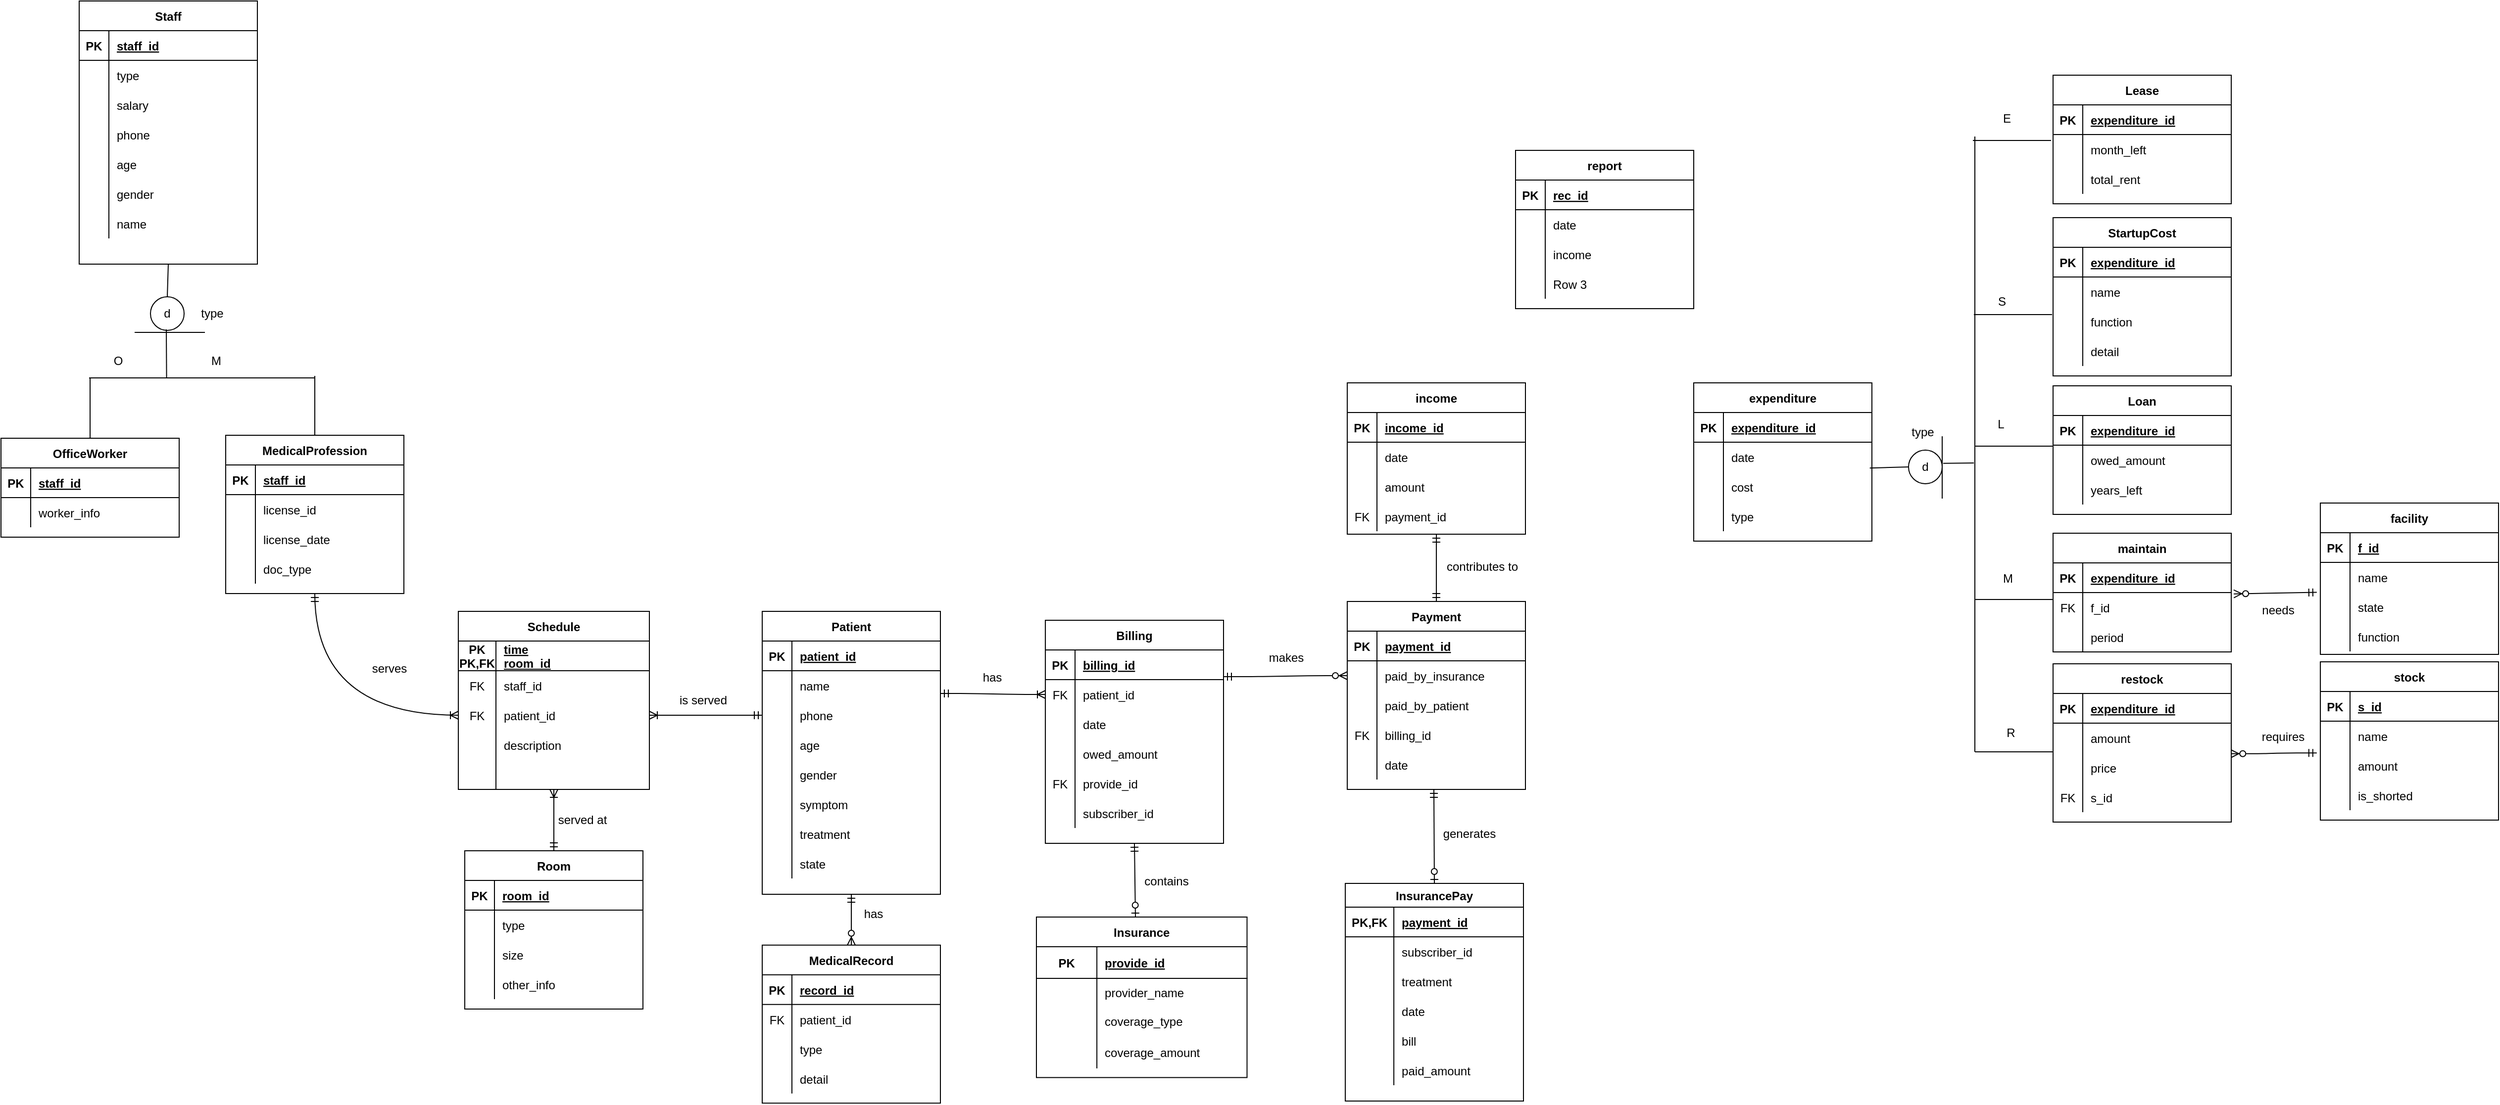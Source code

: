 <mxfile version="14.3.0" type="github">
  <diagram id="R2lEEEUBdFMjLlhIrx00" name="Page-1">
    <mxGraphModel dx="946" dy="645" grid="0" gridSize="10" guides="1" tooltips="1" connect="1" arrows="1" fold="1" page="1" pageScale="1" pageWidth="850" pageHeight="1100" math="0" shadow="0" extFonts="Permanent Marker^https://fonts.googleapis.com/css?family=Permanent+Marker">
      <root>
        <mxCell id="0" />
        <mxCell id="1" parent="0" />
        <mxCell id="J5P5tDlpoE1sLNyTf0Wl-43" value="Insurance" style="shape=table;startSize=30;container=1;collapsible=1;childLayout=tableLayout;fixedRows=1;rowLines=0;fontStyle=1;align=center;resizeLast=1;" parent="1" vertex="1">
          <mxGeometry x="1288.0" y="1362" width="212.75" height="162.25" as="geometry" />
        </mxCell>
        <mxCell id="J5P5tDlpoE1sLNyTf0Wl-44" value="" style="shape=partialRectangle;collapsible=0;dropTarget=0;pointerEvents=0;fillColor=none;top=0;left=0;bottom=1;right=0;points=[[0,0.5],[1,0.5]];portConstraint=eastwest;" parent="J5P5tDlpoE1sLNyTf0Wl-43" vertex="1">
          <mxGeometry y="30" width="212.75" height="32" as="geometry" />
        </mxCell>
        <mxCell id="J5P5tDlpoE1sLNyTf0Wl-45" value="PK" style="shape=partialRectangle;connectable=0;fillColor=none;top=0;left=0;bottom=0;right=0;fontStyle=1;overflow=hidden;" parent="J5P5tDlpoE1sLNyTf0Wl-44" vertex="1">
          <mxGeometry width="61.059" height="32" as="geometry" />
        </mxCell>
        <mxCell id="J5P5tDlpoE1sLNyTf0Wl-46" value="provide_id" style="shape=partialRectangle;connectable=0;fillColor=none;top=0;left=0;bottom=0;right=0;align=left;spacingLeft=6;fontStyle=5;overflow=hidden;" parent="J5P5tDlpoE1sLNyTf0Wl-44" vertex="1">
          <mxGeometry x="61.059" width="151.691" height="32" as="geometry" />
        </mxCell>
        <mxCell id="J5P5tDlpoE1sLNyTf0Wl-50" value="" style="shape=partialRectangle;collapsible=0;dropTarget=0;pointerEvents=0;fillColor=none;top=0;left=0;bottom=0;right=0;points=[[0,0.5],[1,0.5]];portConstraint=eastwest;" parent="J5P5tDlpoE1sLNyTf0Wl-43" vertex="1">
          <mxGeometry y="62" width="212.75" height="28" as="geometry" />
        </mxCell>
        <mxCell id="J5P5tDlpoE1sLNyTf0Wl-51" value="" style="shape=partialRectangle;connectable=0;fillColor=none;top=0;left=0;bottom=0;right=0;editable=1;overflow=hidden;" parent="J5P5tDlpoE1sLNyTf0Wl-50" vertex="1">
          <mxGeometry width="61.059" height="28" as="geometry" />
        </mxCell>
        <mxCell id="J5P5tDlpoE1sLNyTf0Wl-52" value="provider_name" style="shape=partialRectangle;connectable=0;fillColor=none;top=0;left=0;bottom=0;right=0;align=left;spacingLeft=6;overflow=hidden;" parent="J5P5tDlpoE1sLNyTf0Wl-50" vertex="1">
          <mxGeometry x="61.059" width="151.691" height="28" as="geometry" />
        </mxCell>
        <mxCell id="J5P5tDlpoE1sLNyTf0Wl-72" value="" style="shape=partialRectangle;collapsible=0;dropTarget=0;pointerEvents=0;fillColor=none;top=0;left=0;bottom=0;right=0;points=[[0,0.5],[1,0.5]];portConstraint=eastwest;" parent="J5P5tDlpoE1sLNyTf0Wl-43" vertex="1">
          <mxGeometry y="90" width="212.75" height="30" as="geometry" />
        </mxCell>
        <mxCell id="J5P5tDlpoE1sLNyTf0Wl-73" value="" style="shape=partialRectangle;connectable=0;fillColor=none;top=0;left=0;bottom=0;right=0;editable=1;overflow=hidden;" parent="J5P5tDlpoE1sLNyTf0Wl-72" vertex="1">
          <mxGeometry width="61.059" height="30" as="geometry" />
        </mxCell>
        <mxCell id="J5P5tDlpoE1sLNyTf0Wl-74" value="coverage_type" style="shape=partialRectangle;connectable=0;fillColor=none;top=0;left=0;bottom=0;right=0;align=left;spacingLeft=6;overflow=hidden;" parent="J5P5tDlpoE1sLNyTf0Wl-72" vertex="1">
          <mxGeometry x="61.059" width="151.691" height="30" as="geometry" />
        </mxCell>
        <mxCell id="J5P5tDlpoE1sLNyTf0Wl-76" value="" style="shape=partialRectangle;collapsible=0;dropTarget=0;pointerEvents=0;fillColor=none;top=0;left=0;bottom=0;right=0;points=[[0,0.5],[1,0.5]];portConstraint=eastwest;" parent="J5P5tDlpoE1sLNyTf0Wl-43" vertex="1">
          <mxGeometry y="120" width="212.75" height="33" as="geometry" />
        </mxCell>
        <mxCell id="J5P5tDlpoE1sLNyTf0Wl-77" value="" style="shape=partialRectangle;connectable=0;fillColor=none;top=0;left=0;bottom=0;right=0;editable=1;overflow=hidden;" parent="J5P5tDlpoE1sLNyTf0Wl-76" vertex="1">
          <mxGeometry width="61.059" height="33" as="geometry" />
        </mxCell>
        <mxCell id="J5P5tDlpoE1sLNyTf0Wl-78" value="coverage_amount" style="shape=partialRectangle;connectable=0;fillColor=none;top=0;left=0;bottom=0;right=0;align=left;spacingLeft=6;overflow=hidden;" parent="J5P5tDlpoE1sLNyTf0Wl-76" vertex="1">
          <mxGeometry x="61.059" width="151.691" height="33" as="geometry" />
        </mxCell>
        <mxCell id="J5P5tDlpoE1sLNyTf0Wl-56" value="Billing" style="shape=table;startSize=30;container=1;collapsible=1;childLayout=tableLayout;fixedRows=1;rowLines=0;fontStyle=1;align=center;resizeLast=1;" parent="1" vertex="1">
          <mxGeometry x="1297" y="1062" width="180" height="225.471" as="geometry" />
        </mxCell>
        <mxCell id="J5P5tDlpoE1sLNyTf0Wl-57" value="" style="shape=partialRectangle;collapsible=0;dropTarget=0;pointerEvents=0;fillColor=none;top=0;left=0;bottom=1;right=0;points=[[0,0.5],[1,0.5]];portConstraint=eastwest;" parent="J5P5tDlpoE1sLNyTf0Wl-56" vertex="1">
          <mxGeometry y="30" width="180" height="30" as="geometry" />
        </mxCell>
        <mxCell id="J5P5tDlpoE1sLNyTf0Wl-58" value="PK" style="shape=partialRectangle;connectable=0;fillColor=none;top=0;left=0;bottom=0;right=0;fontStyle=1;overflow=hidden;" parent="J5P5tDlpoE1sLNyTf0Wl-57" vertex="1">
          <mxGeometry width="30" height="30" as="geometry" />
        </mxCell>
        <mxCell id="J5P5tDlpoE1sLNyTf0Wl-59" value="billing_id" style="shape=partialRectangle;connectable=0;fillColor=none;top=0;left=0;bottom=0;right=0;align=left;spacingLeft=6;fontStyle=5;overflow=hidden;" parent="J5P5tDlpoE1sLNyTf0Wl-57" vertex="1">
          <mxGeometry x="30" width="150" height="30" as="geometry" />
        </mxCell>
        <mxCell id="J5P5tDlpoE1sLNyTf0Wl-181" value="" style="shape=partialRectangle;collapsible=0;dropTarget=0;pointerEvents=0;fillColor=none;top=0;left=0;bottom=0;right=0;points=[[0,0.5],[1,0.5]];portConstraint=eastwest;" parent="J5P5tDlpoE1sLNyTf0Wl-56" vertex="1">
          <mxGeometry y="60" width="180" height="30" as="geometry" />
        </mxCell>
        <mxCell id="J5P5tDlpoE1sLNyTf0Wl-182" value="FK" style="shape=partialRectangle;connectable=0;fillColor=none;top=0;left=0;bottom=0;right=0;editable=1;overflow=hidden;" parent="J5P5tDlpoE1sLNyTf0Wl-181" vertex="1">
          <mxGeometry width="30" height="30" as="geometry" />
        </mxCell>
        <mxCell id="J5P5tDlpoE1sLNyTf0Wl-183" value="patient_id" style="shape=partialRectangle;connectable=0;fillColor=none;top=0;left=0;bottom=0;right=0;align=left;spacingLeft=6;overflow=hidden;" parent="J5P5tDlpoE1sLNyTf0Wl-181" vertex="1">
          <mxGeometry x="30" width="150" height="30" as="geometry" />
        </mxCell>
        <mxCell id="Wd2q-6nigVT8IWEdF_Cs-135" value="" style="shape=partialRectangle;collapsible=0;dropTarget=0;pointerEvents=0;fillColor=none;top=0;left=0;bottom=0;right=0;points=[[0,0.5],[1,0.5]];portConstraint=eastwest;" vertex="1" parent="J5P5tDlpoE1sLNyTf0Wl-56">
          <mxGeometry y="90" width="180" height="30" as="geometry" />
        </mxCell>
        <mxCell id="Wd2q-6nigVT8IWEdF_Cs-136" value="" style="shape=partialRectangle;connectable=0;fillColor=none;top=0;left=0;bottom=0;right=0;editable=1;overflow=hidden;" vertex="1" parent="Wd2q-6nigVT8IWEdF_Cs-135">
          <mxGeometry width="30" height="30" as="geometry" />
        </mxCell>
        <mxCell id="Wd2q-6nigVT8IWEdF_Cs-137" value="date" style="shape=partialRectangle;connectable=0;fillColor=none;top=0;left=0;bottom=0;right=0;align=left;spacingLeft=6;overflow=hidden;" vertex="1" parent="Wd2q-6nigVT8IWEdF_Cs-135">
          <mxGeometry x="30" width="150" height="30" as="geometry" />
        </mxCell>
        <mxCell id="Wd2q-6nigVT8IWEdF_Cs-139" value="" style="shape=partialRectangle;collapsible=0;dropTarget=0;pointerEvents=0;fillColor=none;top=0;left=0;bottom=0;right=0;points=[[0,0.5],[1,0.5]];portConstraint=eastwest;" vertex="1" parent="J5P5tDlpoE1sLNyTf0Wl-56">
          <mxGeometry y="120" width="180" height="30" as="geometry" />
        </mxCell>
        <mxCell id="Wd2q-6nigVT8IWEdF_Cs-140" value="" style="shape=partialRectangle;connectable=0;fillColor=none;top=0;left=0;bottom=0;right=0;editable=1;overflow=hidden;" vertex="1" parent="Wd2q-6nigVT8IWEdF_Cs-139">
          <mxGeometry width="30" height="30" as="geometry" />
        </mxCell>
        <mxCell id="Wd2q-6nigVT8IWEdF_Cs-141" value="owed_amount" style="shape=partialRectangle;connectable=0;fillColor=none;top=0;left=0;bottom=0;right=0;align=left;spacingLeft=6;overflow=hidden;" vertex="1" parent="Wd2q-6nigVT8IWEdF_Cs-139">
          <mxGeometry x="30" width="150" height="30" as="geometry" />
        </mxCell>
        <mxCell id="Wd2q-6nigVT8IWEdF_Cs-310" value="" style="shape=partialRectangle;collapsible=0;dropTarget=0;pointerEvents=0;fillColor=none;top=0;left=0;bottom=0;right=0;points=[[0,0.5],[1,0.5]];portConstraint=eastwest;" vertex="1" parent="J5P5tDlpoE1sLNyTf0Wl-56">
          <mxGeometry y="150" width="180" height="30" as="geometry" />
        </mxCell>
        <mxCell id="Wd2q-6nigVT8IWEdF_Cs-311" value="FK" style="shape=partialRectangle;connectable=0;fillColor=none;top=0;left=0;bottom=0;right=0;editable=1;overflow=hidden;" vertex="1" parent="Wd2q-6nigVT8IWEdF_Cs-310">
          <mxGeometry width="30" height="30" as="geometry" />
        </mxCell>
        <mxCell id="Wd2q-6nigVT8IWEdF_Cs-312" value="provide_id" style="shape=partialRectangle;connectable=0;fillColor=none;top=0;left=0;bottom=0;right=0;align=left;spacingLeft=6;overflow=hidden;" vertex="1" parent="Wd2q-6nigVT8IWEdF_Cs-310">
          <mxGeometry x="30" width="150" height="30" as="geometry" />
        </mxCell>
        <mxCell id="Wd2q-6nigVT8IWEdF_Cs-313" value="" style="shape=partialRectangle;collapsible=0;dropTarget=0;pointerEvents=0;fillColor=none;top=0;left=0;bottom=0;right=0;points=[[0,0.5],[1,0.5]];portConstraint=eastwest;" vertex="1" parent="J5P5tDlpoE1sLNyTf0Wl-56">
          <mxGeometry y="180" width="180" height="30" as="geometry" />
        </mxCell>
        <mxCell id="Wd2q-6nigVT8IWEdF_Cs-314" value="" style="shape=partialRectangle;connectable=0;fillColor=none;top=0;left=0;bottom=0;right=0;editable=1;overflow=hidden;" vertex="1" parent="Wd2q-6nigVT8IWEdF_Cs-313">
          <mxGeometry width="30" height="30" as="geometry" />
        </mxCell>
        <mxCell id="Wd2q-6nigVT8IWEdF_Cs-315" value="subscriber_id" style="shape=partialRectangle;connectable=0;fillColor=none;top=0;left=0;bottom=0;right=0;align=left;spacingLeft=6;overflow=hidden;" vertex="1" parent="Wd2q-6nigVT8IWEdF_Cs-313">
          <mxGeometry x="30" width="150" height="30" as="geometry" />
        </mxCell>
        <mxCell id="J5P5tDlpoE1sLNyTf0Wl-79" value="Payment" style="shape=table;startSize=30;container=1;collapsible=1;childLayout=tableLayout;fixedRows=1;rowLines=0;fontStyle=1;align=center;resizeLast=1;" parent="1" vertex="1">
          <mxGeometry x="1602" y="1043" width="180" height="190" as="geometry" />
        </mxCell>
        <mxCell id="J5P5tDlpoE1sLNyTf0Wl-80" value="" style="shape=partialRectangle;collapsible=0;dropTarget=0;pointerEvents=0;fillColor=none;top=0;left=0;bottom=1;right=0;points=[[0,0.5],[1,0.5]];portConstraint=eastwest;" parent="J5P5tDlpoE1sLNyTf0Wl-79" vertex="1">
          <mxGeometry y="30" width="180" height="30" as="geometry" />
        </mxCell>
        <mxCell id="J5P5tDlpoE1sLNyTf0Wl-81" value="PK" style="shape=partialRectangle;connectable=0;fillColor=none;top=0;left=0;bottom=0;right=0;fontStyle=1;overflow=hidden;" parent="J5P5tDlpoE1sLNyTf0Wl-80" vertex="1">
          <mxGeometry width="30" height="30" as="geometry" />
        </mxCell>
        <mxCell id="J5P5tDlpoE1sLNyTf0Wl-82" value="payment_id" style="shape=partialRectangle;connectable=0;fillColor=none;top=0;left=0;bottom=0;right=0;align=left;spacingLeft=6;fontStyle=5;overflow=hidden;" parent="J5P5tDlpoE1sLNyTf0Wl-80" vertex="1">
          <mxGeometry x="30" width="150" height="30" as="geometry" />
        </mxCell>
        <mxCell id="J5P5tDlpoE1sLNyTf0Wl-86" value="" style="shape=partialRectangle;collapsible=0;dropTarget=0;pointerEvents=0;fillColor=none;top=0;left=0;bottom=0;right=0;points=[[0,0.5],[1,0.5]];portConstraint=eastwest;" parent="J5P5tDlpoE1sLNyTf0Wl-79" vertex="1">
          <mxGeometry y="60" width="180" height="30" as="geometry" />
        </mxCell>
        <mxCell id="J5P5tDlpoE1sLNyTf0Wl-87" value="" style="shape=partialRectangle;connectable=0;fillColor=none;top=0;left=0;bottom=0;right=0;editable=1;overflow=hidden;" parent="J5P5tDlpoE1sLNyTf0Wl-86" vertex="1">
          <mxGeometry width="30" height="30" as="geometry" />
        </mxCell>
        <mxCell id="J5P5tDlpoE1sLNyTf0Wl-88" value="paid_by_insurance" style="shape=partialRectangle;connectable=0;fillColor=none;top=0;left=0;bottom=0;right=0;align=left;spacingLeft=6;overflow=hidden;" parent="J5P5tDlpoE1sLNyTf0Wl-86" vertex="1">
          <mxGeometry x="30" width="150" height="30" as="geometry" />
        </mxCell>
        <mxCell id="J5P5tDlpoE1sLNyTf0Wl-89" value="" style="shape=partialRectangle;collapsible=0;dropTarget=0;pointerEvents=0;fillColor=none;top=0;left=0;bottom=0;right=0;points=[[0,0.5],[1,0.5]];portConstraint=eastwest;" parent="J5P5tDlpoE1sLNyTf0Wl-79" vertex="1">
          <mxGeometry y="90" width="180" height="30" as="geometry" />
        </mxCell>
        <mxCell id="J5P5tDlpoE1sLNyTf0Wl-90" value="" style="shape=partialRectangle;connectable=0;fillColor=none;top=0;left=0;bottom=0;right=0;editable=1;overflow=hidden;" parent="J5P5tDlpoE1sLNyTf0Wl-89" vertex="1">
          <mxGeometry width="30" height="30" as="geometry" />
        </mxCell>
        <mxCell id="J5P5tDlpoE1sLNyTf0Wl-91" value="paid_by_patient" style="shape=partialRectangle;connectable=0;fillColor=none;top=0;left=0;bottom=0;right=0;align=left;spacingLeft=6;overflow=hidden;" parent="J5P5tDlpoE1sLNyTf0Wl-89" vertex="1">
          <mxGeometry x="30" width="150" height="30" as="geometry" />
        </mxCell>
        <mxCell id="Wd2q-6nigVT8IWEdF_Cs-109" value="" style="shape=partialRectangle;collapsible=0;dropTarget=0;pointerEvents=0;fillColor=none;top=0;left=0;bottom=0;right=0;points=[[0,0.5],[1,0.5]];portConstraint=eastwest;" vertex="1" parent="J5P5tDlpoE1sLNyTf0Wl-79">
          <mxGeometry y="120" width="180" height="30" as="geometry" />
        </mxCell>
        <mxCell id="Wd2q-6nigVT8IWEdF_Cs-110" value="FK" style="shape=partialRectangle;connectable=0;fillColor=none;top=0;left=0;bottom=0;right=0;editable=1;overflow=hidden;" vertex="1" parent="Wd2q-6nigVT8IWEdF_Cs-109">
          <mxGeometry width="30" height="30" as="geometry" />
        </mxCell>
        <mxCell id="Wd2q-6nigVT8IWEdF_Cs-111" value="billing_id" style="shape=partialRectangle;connectable=0;fillColor=none;top=0;left=0;bottom=0;right=0;align=left;spacingLeft=6;overflow=hidden;" vertex="1" parent="Wd2q-6nigVT8IWEdF_Cs-109">
          <mxGeometry x="30" width="150" height="30" as="geometry" />
        </mxCell>
        <mxCell id="Wd2q-6nigVT8IWEdF_Cs-112" value="" style="shape=partialRectangle;collapsible=0;dropTarget=0;pointerEvents=0;fillColor=none;top=0;left=0;bottom=0;right=0;points=[[0,0.5],[1,0.5]];portConstraint=eastwest;" vertex="1" parent="J5P5tDlpoE1sLNyTf0Wl-79">
          <mxGeometry y="150" width="180" height="30" as="geometry" />
        </mxCell>
        <mxCell id="Wd2q-6nigVT8IWEdF_Cs-113" value="" style="shape=partialRectangle;connectable=0;fillColor=none;top=0;left=0;bottom=0;right=0;editable=1;overflow=hidden;" vertex="1" parent="Wd2q-6nigVT8IWEdF_Cs-112">
          <mxGeometry width="30" height="30" as="geometry" />
        </mxCell>
        <mxCell id="Wd2q-6nigVT8IWEdF_Cs-114" value="date" style="shape=partialRectangle;connectable=0;fillColor=none;top=0;left=0;bottom=0;right=0;align=left;spacingLeft=6;overflow=hidden;" vertex="1" parent="Wd2q-6nigVT8IWEdF_Cs-112">
          <mxGeometry x="30" width="150" height="30" as="geometry" />
        </mxCell>
        <mxCell id="J5P5tDlpoE1sLNyTf0Wl-92" value="MedicalRecord" style="shape=table;startSize=30;container=1;collapsible=1;childLayout=tableLayout;fixedRows=1;rowLines=0;fontStyle=1;align=center;resizeLast=1;" parent="1" vertex="1">
          <mxGeometry x="1011" y="1390.38" width="180" height="159.75" as="geometry" />
        </mxCell>
        <mxCell id="J5P5tDlpoE1sLNyTf0Wl-93" value="" style="shape=partialRectangle;collapsible=0;dropTarget=0;pointerEvents=0;fillColor=none;top=0;left=0;bottom=1;right=0;points=[[0,0.5],[1,0.5]];portConstraint=eastwest;" parent="J5P5tDlpoE1sLNyTf0Wl-92" vertex="1">
          <mxGeometry y="30" width="180" height="30" as="geometry" />
        </mxCell>
        <mxCell id="J5P5tDlpoE1sLNyTf0Wl-94" value="PK" style="shape=partialRectangle;connectable=0;fillColor=none;top=0;left=0;bottom=0;right=0;fontStyle=1;overflow=hidden;" parent="J5P5tDlpoE1sLNyTf0Wl-93" vertex="1">
          <mxGeometry width="30" height="30" as="geometry" />
        </mxCell>
        <mxCell id="J5P5tDlpoE1sLNyTf0Wl-95" value="record_id" style="shape=partialRectangle;connectable=0;fillColor=none;top=0;left=0;bottom=0;right=0;align=left;spacingLeft=6;fontStyle=5;overflow=hidden;" parent="J5P5tDlpoE1sLNyTf0Wl-93" vertex="1">
          <mxGeometry x="30" width="150" height="30" as="geometry" />
        </mxCell>
        <mxCell id="J5P5tDlpoE1sLNyTf0Wl-96" value="" style="shape=partialRectangle;collapsible=0;dropTarget=0;pointerEvents=0;fillColor=none;top=0;left=0;bottom=0;right=0;points=[[0,0.5],[1,0.5]];portConstraint=eastwest;" parent="J5P5tDlpoE1sLNyTf0Wl-92" vertex="1">
          <mxGeometry y="60" width="180" height="30" as="geometry" />
        </mxCell>
        <mxCell id="J5P5tDlpoE1sLNyTf0Wl-97" value="FK" style="shape=partialRectangle;connectable=0;fillColor=none;top=0;left=0;bottom=0;right=0;editable=1;overflow=hidden;" parent="J5P5tDlpoE1sLNyTf0Wl-96" vertex="1">
          <mxGeometry width="30" height="30" as="geometry" />
        </mxCell>
        <mxCell id="J5P5tDlpoE1sLNyTf0Wl-98" value="patient_id" style="shape=partialRectangle;connectable=0;fillColor=none;top=0;left=0;bottom=0;right=0;align=left;spacingLeft=6;overflow=hidden;" parent="J5P5tDlpoE1sLNyTf0Wl-96" vertex="1">
          <mxGeometry x="30" width="150" height="30" as="geometry" />
        </mxCell>
        <mxCell id="J5P5tDlpoE1sLNyTf0Wl-99" value="" style="shape=partialRectangle;collapsible=0;dropTarget=0;pointerEvents=0;fillColor=none;top=0;left=0;bottom=0;right=0;points=[[0,0.5],[1,0.5]];portConstraint=eastwest;" parent="J5P5tDlpoE1sLNyTf0Wl-92" vertex="1">
          <mxGeometry y="90" width="180" height="30" as="geometry" />
        </mxCell>
        <mxCell id="J5P5tDlpoE1sLNyTf0Wl-100" value="" style="shape=partialRectangle;connectable=0;fillColor=none;top=0;left=0;bottom=0;right=0;editable=1;overflow=hidden;" parent="J5P5tDlpoE1sLNyTf0Wl-99" vertex="1">
          <mxGeometry width="30" height="30" as="geometry" />
        </mxCell>
        <mxCell id="J5P5tDlpoE1sLNyTf0Wl-101" value="type" style="shape=partialRectangle;connectable=0;fillColor=none;top=0;left=0;bottom=0;right=0;align=left;spacingLeft=6;overflow=hidden;" parent="J5P5tDlpoE1sLNyTf0Wl-99" vertex="1">
          <mxGeometry x="30" width="150" height="30" as="geometry" />
        </mxCell>
        <mxCell id="J5P5tDlpoE1sLNyTf0Wl-119" value="" style="shape=partialRectangle;collapsible=0;dropTarget=0;pointerEvents=0;fillColor=none;top=0;left=0;bottom=0;right=0;points=[[0,0.5],[1,0.5]];portConstraint=eastwest;" parent="J5P5tDlpoE1sLNyTf0Wl-92" vertex="1">
          <mxGeometry y="120" width="180" height="30" as="geometry" />
        </mxCell>
        <mxCell id="J5P5tDlpoE1sLNyTf0Wl-120" value="" style="shape=partialRectangle;connectable=0;fillColor=none;top=0;left=0;bottom=0;right=0;editable=1;overflow=hidden;" parent="J5P5tDlpoE1sLNyTf0Wl-119" vertex="1">
          <mxGeometry width="30" height="30" as="geometry" />
        </mxCell>
        <mxCell id="J5P5tDlpoE1sLNyTf0Wl-121" value="detail" style="shape=partialRectangle;connectable=0;fillColor=none;top=0;left=0;bottom=0;right=0;align=left;spacingLeft=6;overflow=hidden;" parent="J5P5tDlpoE1sLNyTf0Wl-119" vertex="1">
          <mxGeometry x="30" width="150" height="30" as="geometry" />
        </mxCell>
        <mxCell id="J5P5tDlpoE1sLNyTf0Wl-105" value="Patient" style="shape=table;startSize=30;container=1;collapsible=1;childLayout=tableLayout;fixedRows=1;rowLines=0;fontStyle=1;align=center;resizeLast=1;" parent="1" vertex="1">
          <mxGeometry x="1011" y="1053" width="180" height="286" as="geometry" />
        </mxCell>
        <mxCell id="J5P5tDlpoE1sLNyTf0Wl-106" value="" style="shape=partialRectangle;collapsible=0;dropTarget=0;pointerEvents=0;fillColor=none;top=0;left=0;bottom=1;right=0;points=[[0,0.5],[1,0.5]];portConstraint=eastwest;" parent="J5P5tDlpoE1sLNyTf0Wl-105" vertex="1">
          <mxGeometry y="30" width="180" height="30" as="geometry" />
        </mxCell>
        <mxCell id="J5P5tDlpoE1sLNyTf0Wl-107" value="PK" style="shape=partialRectangle;connectable=0;fillColor=none;top=0;left=0;bottom=0;right=0;fontStyle=1;overflow=hidden;" parent="J5P5tDlpoE1sLNyTf0Wl-106" vertex="1">
          <mxGeometry width="30" height="30" as="geometry" />
        </mxCell>
        <mxCell id="J5P5tDlpoE1sLNyTf0Wl-108" value="patient_id" style="shape=partialRectangle;connectable=0;fillColor=none;top=0;left=0;bottom=0;right=0;align=left;spacingLeft=6;fontStyle=5;overflow=hidden;" parent="J5P5tDlpoE1sLNyTf0Wl-106" vertex="1">
          <mxGeometry x="30" width="150" height="30" as="geometry" />
        </mxCell>
        <mxCell id="J5P5tDlpoE1sLNyTf0Wl-109" value="" style="shape=partialRectangle;collapsible=0;dropTarget=0;pointerEvents=0;fillColor=none;top=0;left=0;bottom=0;right=0;points=[[0,0.5],[1,0.5]];portConstraint=eastwest;" parent="J5P5tDlpoE1sLNyTf0Wl-105" vertex="1">
          <mxGeometry y="60" width="180" height="30" as="geometry" />
        </mxCell>
        <mxCell id="J5P5tDlpoE1sLNyTf0Wl-110" value="" style="shape=partialRectangle;connectable=0;fillColor=none;top=0;left=0;bottom=0;right=0;editable=1;overflow=hidden;" parent="J5P5tDlpoE1sLNyTf0Wl-109" vertex="1">
          <mxGeometry width="30" height="30" as="geometry" />
        </mxCell>
        <mxCell id="J5P5tDlpoE1sLNyTf0Wl-111" value="name" style="shape=partialRectangle;connectable=0;fillColor=none;top=0;left=0;bottom=0;right=0;align=left;spacingLeft=6;overflow=hidden;" parent="J5P5tDlpoE1sLNyTf0Wl-109" vertex="1">
          <mxGeometry x="30" width="150" height="30" as="geometry" />
        </mxCell>
        <mxCell id="Wd2q-6nigVT8IWEdF_Cs-89" value="" style="shape=partialRectangle;collapsible=0;dropTarget=0;pointerEvents=0;fillColor=none;top=0;left=0;bottom=0;right=0;points=[[0,0.5],[1,0.5]];portConstraint=eastwest;" vertex="1" parent="J5P5tDlpoE1sLNyTf0Wl-105">
          <mxGeometry y="90" width="180" height="30" as="geometry" />
        </mxCell>
        <mxCell id="Wd2q-6nigVT8IWEdF_Cs-90" value="" style="shape=partialRectangle;connectable=0;fillColor=none;top=0;left=0;bottom=0;right=0;editable=1;overflow=hidden;" vertex="1" parent="Wd2q-6nigVT8IWEdF_Cs-89">
          <mxGeometry width="30" height="30" as="geometry" />
        </mxCell>
        <mxCell id="Wd2q-6nigVT8IWEdF_Cs-91" value="phone" style="shape=partialRectangle;connectable=0;fillColor=none;top=0;left=0;bottom=0;right=0;align=left;spacingLeft=6;overflow=hidden;" vertex="1" parent="Wd2q-6nigVT8IWEdF_Cs-89">
          <mxGeometry x="30" width="150" height="30" as="geometry" />
        </mxCell>
        <mxCell id="Wd2q-6nigVT8IWEdF_Cs-92" value="" style="shape=partialRectangle;collapsible=0;dropTarget=0;pointerEvents=0;fillColor=none;top=0;left=0;bottom=0;right=0;points=[[0,0.5],[1,0.5]];portConstraint=eastwest;" vertex="1" parent="J5P5tDlpoE1sLNyTf0Wl-105">
          <mxGeometry y="120" width="180" height="30" as="geometry" />
        </mxCell>
        <mxCell id="Wd2q-6nigVT8IWEdF_Cs-93" value="" style="shape=partialRectangle;connectable=0;fillColor=none;top=0;left=0;bottom=0;right=0;editable=1;overflow=hidden;" vertex="1" parent="Wd2q-6nigVT8IWEdF_Cs-92">
          <mxGeometry width="30" height="30" as="geometry" />
        </mxCell>
        <mxCell id="Wd2q-6nigVT8IWEdF_Cs-94" value="age" style="shape=partialRectangle;connectable=0;fillColor=none;top=0;left=0;bottom=0;right=0;align=left;spacingLeft=6;overflow=hidden;" vertex="1" parent="Wd2q-6nigVT8IWEdF_Cs-92">
          <mxGeometry x="30" width="150" height="30" as="geometry" />
        </mxCell>
        <mxCell id="Wd2q-6nigVT8IWEdF_Cs-95" value="" style="shape=partialRectangle;collapsible=0;dropTarget=0;pointerEvents=0;fillColor=none;top=0;left=0;bottom=0;right=0;points=[[0,0.5],[1,0.5]];portConstraint=eastwest;" vertex="1" parent="J5P5tDlpoE1sLNyTf0Wl-105">
          <mxGeometry y="150" width="180" height="30" as="geometry" />
        </mxCell>
        <mxCell id="Wd2q-6nigVT8IWEdF_Cs-96" value="" style="shape=partialRectangle;connectable=0;fillColor=none;top=0;left=0;bottom=0;right=0;editable=1;overflow=hidden;" vertex="1" parent="Wd2q-6nigVT8IWEdF_Cs-95">
          <mxGeometry width="30" height="30" as="geometry" />
        </mxCell>
        <mxCell id="Wd2q-6nigVT8IWEdF_Cs-97" value="gender" style="shape=partialRectangle;connectable=0;fillColor=none;top=0;left=0;bottom=0;right=0;align=left;spacingLeft=6;overflow=hidden;" vertex="1" parent="Wd2q-6nigVT8IWEdF_Cs-95">
          <mxGeometry x="30" width="150" height="30" as="geometry" />
        </mxCell>
        <mxCell id="Wd2q-6nigVT8IWEdF_Cs-98" value="" style="shape=partialRectangle;collapsible=0;dropTarget=0;pointerEvents=0;fillColor=none;top=0;left=0;bottom=0;right=0;points=[[0,0.5],[1,0.5]];portConstraint=eastwest;" vertex="1" parent="J5P5tDlpoE1sLNyTf0Wl-105">
          <mxGeometry y="180" width="180" height="30" as="geometry" />
        </mxCell>
        <mxCell id="Wd2q-6nigVT8IWEdF_Cs-99" value="" style="shape=partialRectangle;connectable=0;fillColor=none;top=0;left=0;bottom=0;right=0;editable=1;overflow=hidden;" vertex="1" parent="Wd2q-6nigVT8IWEdF_Cs-98">
          <mxGeometry width="30" height="30" as="geometry" />
        </mxCell>
        <mxCell id="Wd2q-6nigVT8IWEdF_Cs-100" value="symptom" style="shape=partialRectangle;connectable=0;fillColor=none;top=0;left=0;bottom=0;right=0;align=left;spacingLeft=6;overflow=hidden;" vertex="1" parent="Wd2q-6nigVT8IWEdF_Cs-98">
          <mxGeometry x="30" width="150" height="30" as="geometry" />
        </mxCell>
        <mxCell id="Wd2q-6nigVT8IWEdF_Cs-148" value="" style="shape=partialRectangle;collapsible=0;dropTarget=0;pointerEvents=0;fillColor=none;top=0;left=0;bottom=0;right=0;points=[[0,0.5],[1,0.5]];portConstraint=eastwest;" vertex="1" parent="J5P5tDlpoE1sLNyTf0Wl-105">
          <mxGeometry y="210" width="180" height="30" as="geometry" />
        </mxCell>
        <mxCell id="Wd2q-6nigVT8IWEdF_Cs-149" value="" style="shape=partialRectangle;connectable=0;fillColor=none;top=0;left=0;bottom=0;right=0;editable=1;overflow=hidden;" vertex="1" parent="Wd2q-6nigVT8IWEdF_Cs-148">
          <mxGeometry width="30" height="30" as="geometry" />
        </mxCell>
        <mxCell id="Wd2q-6nigVT8IWEdF_Cs-150" value="treatment" style="shape=partialRectangle;connectable=0;fillColor=none;top=0;left=0;bottom=0;right=0;align=left;spacingLeft=6;overflow=hidden;" vertex="1" parent="Wd2q-6nigVT8IWEdF_Cs-148">
          <mxGeometry x="30" width="150" height="30" as="geometry" />
        </mxCell>
        <mxCell id="Wd2q-6nigVT8IWEdF_Cs-155" value="" style="shape=partialRectangle;collapsible=0;dropTarget=0;pointerEvents=0;fillColor=none;top=0;left=0;bottom=0;right=0;points=[[0,0.5],[1,0.5]];portConstraint=eastwest;" vertex="1" parent="J5P5tDlpoE1sLNyTf0Wl-105">
          <mxGeometry y="240" width="180" height="30" as="geometry" />
        </mxCell>
        <mxCell id="Wd2q-6nigVT8IWEdF_Cs-156" value="" style="shape=partialRectangle;connectable=0;fillColor=none;top=0;left=0;bottom=0;right=0;editable=1;overflow=hidden;" vertex="1" parent="Wd2q-6nigVT8IWEdF_Cs-155">
          <mxGeometry width="30" height="30" as="geometry" />
        </mxCell>
        <mxCell id="Wd2q-6nigVT8IWEdF_Cs-157" value="state" style="shape=partialRectangle;connectable=0;fillColor=none;top=0;left=0;bottom=0;right=0;align=left;spacingLeft=6;overflow=hidden;" vertex="1" parent="Wd2q-6nigVT8IWEdF_Cs-155">
          <mxGeometry x="30" width="150" height="30" as="geometry" />
        </mxCell>
        <mxCell id="J5P5tDlpoE1sLNyTf0Wl-118" value="" style="edgeStyle=entityRelationEdgeStyle;fontSize=12;html=1;endArrow=ERoneToMany;startArrow=ERmandOne;entryX=0;entryY=0.5;entryDx=0;entryDy=0;exitX=1;exitY=0.767;exitDx=0;exitDy=0;exitPerimeter=0;" parent="1" source="J5P5tDlpoE1sLNyTf0Wl-109" edge="1">
          <mxGeometry width="100" height="100" relative="1" as="geometry">
            <mxPoint x="1330" y="1105" as="sourcePoint" />
            <mxPoint x="1297" y="1137" as="targetPoint" />
          </mxGeometry>
        </mxCell>
        <mxCell id="J5P5tDlpoE1sLNyTf0Wl-124" value="" style="fontSize=12;html=1;endArrow=ERzeroToMany;startArrow=ERmandOne;exitX=0.5;exitY=1;exitDx=0;exitDy=0;entryX=0.5;entryY=0;entryDx=0;entryDy=0;" parent="1" source="J5P5tDlpoE1sLNyTf0Wl-105" target="J5P5tDlpoE1sLNyTf0Wl-92" edge="1">
          <mxGeometry width="100" height="100" relative="1" as="geometry">
            <mxPoint x="1101" y="1359" as="sourcePoint" />
            <mxPoint x="1210" y="1180" as="targetPoint" />
          </mxGeometry>
        </mxCell>
        <mxCell id="J5P5tDlpoE1sLNyTf0Wl-125" value="" style="fontSize=12;html=1;endArrow=ERzeroToOne;startArrow=ERmandOne;entryX=0.47;entryY=0;entryDx=0;entryDy=0;entryPerimeter=0;exitX=0.5;exitY=1;exitDx=0;exitDy=0;" parent="1" source="J5P5tDlpoE1sLNyTf0Wl-56" target="J5P5tDlpoE1sLNyTf0Wl-43" edge="1">
          <mxGeometry width="100" height="100" relative="1" as="geometry">
            <mxPoint x="1366" y="1205" as="sourcePoint" />
            <mxPoint x="1479" y="1073" as="targetPoint" />
          </mxGeometry>
        </mxCell>
        <mxCell id="J5P5tDlpoE1sLNyTf0Wl-162" value="InsurancePay" style="shape=table;startSize=24;container=1;collapsible=1;childLayout=tableLayout;fixedRows=1;rowLines=0;fontStyle=1;align=center;resizeLast=1;" parent="1" vertex="1">
          <mxGeometry x="1600" y="1328" width="180" height="220" as="geometry" />
        </mxCell>
        <mxCell id="J5P5tDlpoE1sLNyTf0Wl-163" value="" style="shape=partialRectangle;collapsible=0;dropTarget=0;pointerEvents=0;fillColor=none;top=0;left=0;bottom=1;right=0;points=[[0,0.5],[1,0.5]];portConstraint=eastwest;" parent="J5P5tDlpoE1sLNyTf0Wl-162" vertex="1">
          <mxGeometry y="24" width="180" height="30" as="geometry" />
        </mxCell>
        <mxCell id="J5P5tDlpoE1sLNyTf0Wl-164" value="PK,FK" style="shape=partialRectangle;connectable=0;fillColor=none;top=0;left=0;bottom=0;right=0;fontStyle=1;overflow=hidden;" parent="J5P5tDlpoE1sLNyTf0Wl-163" vertex="1">
          <mxGeometry width="49.059" height="30" as="geometry" />
        </mxCell>
        <mxCell id="J5P5tDlpoE1sLNyTf0Wl-165" value="payment_id" style="shape=partialRectangle;connectable=0;fillColor=none;top=0;left=0;bottom=0;right=0;align=left;spacingLeft=6;fontStyle=5;overflow=hidden;" parent="J5P5tDlpoE1sLNyTf0Wl-163" vertex="1">
          <mxGeometry x="49.059" width="130.941" height="30" as="geometry" />
        </mxCell>
        <mxCell id="J5P5tDlpoE1sLNyTf0Wl-166" value="" style="shape=partialRectangle;collapsible=0;dropTarget=0;pointerEvents=0;fillColor=none;top=0;left=0;bottom=0;right=0;points=[[0,0.5],[1,0.5]];portConstraint=eastwest;" parent="J5P5tDlpoE1sLNyTf0Wl-162" vertex="1">
          <mxGeometry y="54" width="180" height="30" as="geometry" />
        </mxCell>
        <mxCell id="J5P5tDlpoE1sLNyTf0Wl-167" value="" style="shape=partialRectangle;connectable=0;fillColor=none;top=0;left=0;bottom=0;right=0;editable=1;overflow=hidden;" parent="J5P5tDlpoE1sLNyTf0Wl-166" vertex="1">
          <mxGeometry width="49.059" height="30" as="geometry" />
        </mxCell>
        <mxCell id="J5P5tDlpoE1sLNyTf0Wl-168" value="subscriber_id" style="shape=partialRectangle;connectable=0;fillColor=none;top=0;left=0;bottom=0;right=0;align=left;spacingLeft=6;overflow=hidden;" parent="J5P5tDlpoE1sLNyTf0Wl-166" vertex="1">
          <mxGeometry x="49.059" width="130.941" height="30" as="geometry" />
        </mxCell>
        <mxCell id="J5P5tDlpoE1sLNyTf0Wl-169" value="" style="shape=partialRectangle;collapsible=0;dropTarget=0;pointerEvents=0;fillColor=none;top=0;left=0;bottom=0;right=0;points=[[0,0.5],[1,0.5]];portConstraint=eastwest;" parent="J5P5tDlpoE1sLNyTf0Wl-162" vertex="1">
          <mxGeometry y="84" width="180" height="30" as="geometry" />
        </mxCell>
        <mxCell id="J5P5tDlpoE1sLNyTf0Wl-170" value="" style="shape=partialRectangle;connectable=0;fillColor=none;top=0;left=0;bottom=0;right=0;editable=1;overflow=hidden;" parent="J5P5tDlpoE1sLNyTf0Wl-169" vertex="1">
          <mxGeometry width="49.059" height="30" as="geometry" />
        </mxCell>
        <mxCell id="J5P5tDlpoE1sLNyTf0Wl-171" value="treatment" style="shape=partialRectangle;connectable=0;fillColor=none;top=0;left=0;bottom=0;right=0;align=left;spacingLeft=6;overflow=hidden;" parent="J5P5tDlpoE1sLNyTf0Wl-169" vertex="1">
          <mxGeometry x="49.059" width="130.941" height="30" as="geometry" />
        </mxCell>
        <mxCell id="J5P5tDlpoE1sLNyTf0Wl-172" value="" style="shape=partialRectangle;collapsible=0;dropTarget=0;pointerEvents=0;fillColor=none;top=0;left=0;bottom=0;right=0;points=[[0,0.5],[1,0.5]];portConstraint=eastwest;" parent="J5P5tDlpoE1sLNyTf0Wl-162" vertex="1">
          <mxGeometry y="114" width="180" height="30" as="geometry" />
        </mxCell>
        <mxCell id="J5P5tDlpoE1sLNyTf0Wl-173" value="" style="shape=partialRectangle;connectable=0;fillColor=none;top=0;left=0;bottom=0;right=0;editable=1;overflow=hidden;" parent="J5P5tDlpoE1sLNyTf0Wl-172" vertex="1">
          <mxGeometry width="49.059" height="30" as="geometry" />
        </mxCell>
        <mxCell id="J5P5tDlpoE1sLNyTf0Wl-174" value="date" style="shape=partialRectangle;connectable=0;fillColor=none;top=0;left=0;bottom=0;right=0;align=left;spacingLeft=6;overflow=hidden;" parent="J5P5tDlpoE1sLNyTf0Wl-172" vertex="1">
          <mxGeometry x="49.059" width="130.941" height="30" as="geometry" />
        </mxCell>
        <mxCell id="J5P5tDlpoE1sLNyTf0Wl-175" value="" style="shape=partialRectangle;collapsible=0;dropTarget=0;pointerEvents=0;fillColor=none;top=0;left=0;bottom=0;right=0;points=[[0,0.5],[1,0.5]];portConstraint=eastwest;" parent="J5P5tDlpoE1sLNyTf0Wl-162" vertex="1">
          <mxGeometry y="144" width="180" height="30" as="geometry" />
        </mxCell>
        <mxCell id="J5P5tDlpoE1sLNyTf0Wl-176" value="" style="shape=partialRectangle;connectable=0;fillColor=none;top=0;left=0;bottom=0;right=0;editable=1;overflow=hidden;" parent="J5P5tDlpoE1sLNyTf0Wl-175" vertex="1">
          <mxGeometry width="49.059" height="30" as="geometry" />
        </mxCell>
        <mxCell id="J5P5tDlpoE1sLNyTf0Wl-177" value="bill" style="shape=partialRectangle;connectable=0;fillColor=none;top=0;left=0;bottom=0;right=0;align=left;spacingLeft=6;overflow=hidden;" parent="J5P5tDlpoE1sLNyTf0Wl-175" vertex="1">
          <mxGeometry x="49.059" width="130.941" height="30" as="geometry" />
        </mxCell>
        <mxCell id="J5P5tDlpoE1sLNyTf0Wl-178" value="" style="shape=partialRectangle;collapsible=0;dropTarget=0;pointerEvents=0;fillColor=none;top=0;left=0;bottom=0;right=0;points=[[0,0.5],[1,0.5]];portConstraint=eastwest;" parent="J5P5tDlpoE1sLNyTf0Wl-162" vertex="1">
          <mxGeometry y="174" width="180" height="30" as="geometry" />
        </mxCell>
        <mxCell id="J5P5tDlpoE1sLNyTf0Wl-179" value="" style="shape=partialRectangle;connectable=0;fillColor=none;top=0;left=0;bottom=0;right=0;editable=1;overflow=hidden;" parent="J5P5tDlpoE1sLNyTf0Wl-178" vertex="1">
          <mxGeometry width="49.059" height="30" as="geometry" />
        </mxCell>
        <mxCell id="J5P5tDlpoE1sLNyTf0Wl-180" value="paid_amount" style="shape=partialRectangle;connectable=0;fillColor=none;top=0;left=0;bottom=0;right=0;align=left;spacingLeft=6;overflow=hidden;" parent="J5P5tDlpoE1sLNyTf0Wl-178" vertex="1">
          <mxGeometry x="49.059" width="130.941" height="30" as="geometry" />
        </mxCell>
        <mxCell id="J5P5tDlpoE1sLNyTf0Wl-184" style="edgeStyle=none;rounded=0;orthogonalLoop=1;jettySize=auto;html=1;exitX=0.75;exitY=0;exitDx=0;exitDy=0;" parent="1" source="J5P5tDlpoE1sLNyTf0Wl-162" target="J5P5tDlpoE1sLNyTf0Wl-162" edge="1">
          <mxGeometry relative="1" as="geometry" />
        </mxCell>
        <mxCell id="J5P5tDlpoE1sLNyTf0Wl-224" value="Schedule" style="shape=table;startSize=30;container=1;collapsible=1;childLayout=tableLayout;fixedRows=1;rowLines=0;fontStyle=1;align=center;resizeLast=1;" parent="1" vertex="1">
          <mxGeometry x="704" y="1053" width="193" height="180" as="geometry" />
        </mxCell>
        <mxCell id="J5P5tDlpoE1sLNyTf0Wl-225" value="" style="shape=partialRectangle;collapsible=0;dropTarget=0;pointerEvents=0;fillColor=none;top=0;left=0;bottom=1;right=0;points=[[0,0.5],[1,0.5]];portConstraint=eastwest;" parent="J5P5tDlpoE1sLNyTf0Wl-224" vertex="1">
          <mxGeometry y="30" width="193" height="30" as="geometry" />
        </mxCell>
        <mxCell id="J5P5tDlpoE1sLNyTf0Wl-226" value="PK&#xa;PK,FK" style="shape=partialRectangle;connectable=0;fillColor=none;top=0;left=0;bottom=0;right=0;fontStyle=1;overflow=hidden;" parent="J5P5tDlpoE1sLNyTf0Wl-225" vertex="1">
          <mxGeometry width="38" height="30" as="geometry" />
        </mxCell>
        <mxCell id="J5P5tDlpoE1sLNyTf0Wl-227" value="time&#xa;room_id" style="shape=partialRectangle;connectable=0;fillColor=none;top=0;left=0;bottom=0;right=0;align=left;spacingLeft=6;fontStyle=5;overflow=hidden;" parent="J5P5tDlpoE1sLNyTf0Wl-225" vertex="1">
          <mxGeometry x="38" width="155" height="30" as="geometry" />
        </mxCell>
        <mxCell id="J5P5tDlpoE1sLNyTf0Wl-228" value="" style="shape=partialRectangle;collapsible=0;dropTarget=0;pointerEvents=0;fillColor=none;top=0;left=0;bottom=0;right=0;points=[[0,0.5],[1,0.5]];portConstraint=eastwest;" parent="J5P5tDlpoE1sLNyTf0Wl-224" vertex="1">
          <mxGeometry y="60" width="193" height="30" as="geometry" />
        </mxCell>
        <mxCell id="J5P5tDlpoE1sLNyTf0Wl-229" value="FK" style="shape=partialRectangle;connectable=0;fillColor=none;top=0;left=0;bottom=0;right=0;editable=1;overflow=hidden;" parent="J5P5tDlpoE1sLNyTf0Wl-228" vertex="1">
          <mxGeometry width="38" height="30" as="geometry" />
        </mxCell>
        <mxCell id="J5P5tDlpoE1sLNyTf0Wl-230" value="staff_id" style="shape=partialRectangle;connectable=0;fillColor=none;top=0;left=0;bottom=0;right=0;align=left;spacingLeft=6;overflow=hidden;" parent="J5P5tDlpoE1sLNyTf0Wl-228" vertex="1">
          <mxGeometry x="38" width="155" height="30" as="geometry" />
        </mxCell>
        <mxCell id="J5P5tDlpoE1sLNyTf0Wl-231" value="" style="shape=partialRectangle;collapsible=0;dropTarget=0;pointerEvents=0;fillColor=none;top=0;left=0;bottom=0;right=0;points=[[0,0.5],[1,0.5]];portConstraint=eastwest;" parent="J5P5tDlpoE1sLNyTf0Wl-224" vertex="1">
          <mxGeometry y="90" width="193" height="30" as="geometry" />
        </mxCell>
        <mxCell id="J5P5tDlpoE1sLNyTf0Wl-232" value="FK" style="shape=partialRectangle;connectable=0;fillColor=none;top=0;left=0;bottom=0;right=0;editable=1;overflow=hidden;" parent="J5P5tDlpoE1sLNyTf0Wl-231" vertex="1">
          <mxGeometry width="38" height="30" as="geometry" />
        </mxCell>
        <mxCell id="J5P5tDlpoE1sLNyTf0Wl-233" value="patient_id" style="shape=partialRectangle;connectable=0;fillColor=none;top=0;left=0;bottom=0;right=0;align=left;spacingLeft=6;overflow=hidden;" parent="J5P5tDlpoE1sLNyTf0Wl-231" vertex="1">
          <mxGeometry x="38" width="155" height="30" as="geometry" />
        </mxCell>
        <mxCell id="Wd2q-6nigVT8IWEdF_Cs-158" value="" style="shape=partialRectangle;collapsible=0;dropTarget=0;pointerEvents=0;fillColor=none;top=0;left=0;bottom=0;right=0;points=[[0,0.5],[1,0.5]];portConstraint=eastwest;" vertex="1" parent="J5P5tDlpoE1sLNyTf0Wl-224">
          <mxGeometry y="120" width="193" height="30" as="geometry" />
        </mxCell>
        <mxCell id="Wd2q-6nigVT8IWEdF_Cs-159" value="" style="shape=partialRectangle;connectable=0;fillColor=none;top=0;left=0;bottom=0;right=0;editable=1;overflow=hidden;" vertex="1" parent="Wd2q-6nigVT8IWEdF_Cs-158">
          <mxGeometry width="38" height="30" as="geometry" />
        </mxCell>
        <mxCell id="Wd2q-6nigVT8IWEdF_Cs-160" value="description" style="shape=partialRectangle;connectable=0;fillColor=none;top=0;left=0;bottom=0;right=0;align=left;spacingLeft=6;overflow=hidden;" vertex="1" parent="Wd2q-6nigVT8IWEdF_Cs-158">
          <mxGeometry x="38" width="155" height="30" as="geometry" />
        </mxCell>
        <mxCell id="Wd2q-6nigVT8IWEdF_Cs-164" value="" style="shape=partialRectangle;collapsible=0;dropTarget=0;pointerEvents=0;fillColor=none;top=0;left=0;bottom=0;right=0;points=[[0,0.5],[1,0.5]];portConstraint=eastwest;" vertex="1" parent="J5P5tDlpoE1sLNyTf0Wl-224">
          <mxGeometry y="150" width="193" height="30" as="geometry" />
        </mxCell>
        <mxCell id="Wd2q-6nigVT8IWEdF_Cs-165" value="" style="shape=partialRectangle;connectable=0;fillColor=none;top=0;left=0;bottom=0;right=0;editable=1;overflow=hidden;" vertex="1" parent="Wd2q-6nigVT8IWEdF_Cs-164">
          <mxGeometry width="38" height="30" as="geometry" />
        </mxCell>
        <mxCell id="Wd2q-6nigVT8IWEdF_Cs-166" value="" style="shape=partialRectangle;connectable=0;fillColor=none;top=0;left=0;bottom=0;right=0;align=left;spacingLeft=6;overflow=hidden;" vertex="1" parent="Wd2q-6nigVT8IWEdF_Cs-164">
          <mxGeometry x="38" width="155" height="30" as="geometry" />
        </mxCell>
        <mxCell id="J5P5tDlpoE1sLNyTf0Wl-237" value="Room" style="shape=table;startSize=30;container=1;collapsible=1;childLayout=tableLayout;fixedRows=1;rowLines=0;fontStyle=1;align=center;resizeLast=1;" parent="1" vertex="1">
          <mxGeometry x="710.5" y="1295" width="180" height="160" as="geometry" />
        </mxCell>
        <mxCell id="J5P5tDlpoE1sLNyTf0Wl-238" value="" style="shape=partialRectangle;collapsible=0;dropTarget=0;pointerEvents=0;fillColor=none;top=0;left=0;bottom=1;right=0;points=[[0,0.5],[1,0.5]];portConstraint=eastwest;" parent="J5P5tDlpoE1sLNyTf0Wl-237" vertex="1">
          <mxGeometry y="30" width="180" height="30" as="geometry" />
        </mxCell>
        <mxCell id="J5P5tDlpoE1sLNyTf0Wl-239" value="PK" style="shape=partialRectangle;connectable=0;fillColor=none;top=0;left=0;bottom=0;right=0;fontStyle=1;overflow=hidden;" parent="J5P5tDlpoE1sLNyTf0Wl-238" vertex="1">
          <mxGeometry width="30" height="30" as="geometry" />
        </mxCell>
        <mxCell id="J5P5tDlpoE1sLNyTf0Wl-240" value="room_id" style="shape=partialRectangle;connectable=0;fillColor=none;top=0;left=0;bottom=0;right=0;align=left;spacingLeft=6;fontStyle=5;overflow=hidden;" parent="J5P5tDlpoE1sLNyTf0Wl-238" vertex="1">
          <mxGeometry x="30" width="150" height="30" as="geometry" />
        </mxCell>
        <mxCell id="J5P5tDlpoE1sLNyTf0Wl-241" value="" style="shape=partialRectangle;collapsible=0;dropTarget=0;pointerEvents=0;fillColor=none;top=0;left=0;bottom=0;right=0;points=[[0,0.5],[1,0.5]];portConstraint=eastwest;" parent="J5P5tDlpoE1sLNyTf0Wl-237" vertex="1">
          <mxGeometry y="60" width="180" height="30" as="geometry" />
        </mxCell>
        <mxCell id="J5P5tDlpoE1sLNyTf0Wl-242" value="" style="shape=partialRectangle;connectable=0;fillColor=none;top=0;left=0;bottom=0;right=0;editable=1;overflow=hidden;" parent="J5P5tDlpoE1sLNyTf0Wl-241" vertex="1">
          <mxGeometry width="30" height="30" as="geometry" />
        </mxCell>
        <mxCell id="J5P5tDlpoE1sLNyTf0Wl-243" value="type" style="shape=partialRectangle;connectable=0;fillColor=none;top=0;left=0;bottom=0;right=0;align=left;spacingLeft=6;overflow=hidden;" parent="J5P5tDlpoE1sLNyTf0Wl-241" vertex="1">
          <mxGeometry x="30" width="150" height="30" as="geometry" />
        </mxCell>
        <mxCell id="J5P5tDlpoE1sLNyTf0Wl-244" value="" style="shape=partialRectangle;collapsible=0;dropTarget=0;pointerEvents=0;fillColor=none;top=0;left=0;bottom=0;right=0;points=[[0,0.5],[1,0.5]];portConstraint=eastwest;" parent="J5P5tDlpoE1sLNyTf0Wl-237" vertex="1">
          <mxGeometry y="90" width="180" height="30" as="geometry" />
        </mxCell>
        <mxCell id="J5P5tDlpoE1sLNyTf0Wl-245" value="" style="shape=partialRectangle;connectable=0;fillColor=none;top=0;left=0;bottom=0;right=0;editable=1;overflow=hidden;" parent="J5P5tDlpoE1sLNyTf0Wl-244" vertex="1">
          <mxGeometry width="30" height="30" as="geometry" />
        </mxCell>
        <mxCell id="J5P5tDlpoE1sLNyTf0Wl-246" value="size" style="shape=partialRectangle;connectable=0;fillColor=none;top=0;left=0;bottom=0;right=0;align=left;spacingLeft=6;overflow=hidden;" parent="J5P5tDlpoE1sLNyTf0Wl-244" vertex="1">
          <mxGeometry x="30" width="150" height="30" as="geometry" />
        </mxCell>
        <mxCell id="J5P5tDlpoE1sLNyTf0Wl-247" value="" style="shape=partialRectangle;collapsible=0;dropTarget=0;pointerEvents=0;fillColor=none;top=0;left=0;bottom=0;right=0;points=[[0,0.5],[1,0.5]];portConstraint=eastwest;" parent="J5P5tDlpoE1sLNyTf0Wl-237" vertex="1">
          <mxGeometry y="120" width="180" height="30" as="geometry" />
        </mxCell>
        <mxCell id="J5P5tDlpoE1sLNyTf0Wl-248" value="" style="shape=partialRectangle;connectable=0;fillColor=none;top=0;left=0;bottom=0;right=0;editable=1;overflow=hidden;" parent="J5P5tDlpoE1sLNyTf0Wl-247" vertex="1">
          <mxGeometry width="30" height="30" as="geometry" />
        </mxCell>
        <mxCell id="J5P5tDlpoE1sLNyTf0Wl-249" value="other_info" style="shape=partialRectangle;connectable=0;fillColor=none;top=0;left=0;bottom=0;right=0;align=left;spacingLeft=6;overflow=hidden;" parent="J5P5tDlpoE1sLNyTf0Wl-247" vertex="1">
          <mxGeometry x="30" width="150" height="30" as="geometry" />
        </mxCell>
        <mxCell id="J5P5tDlpoE1sLNyTf0Wl-251" value="" style="fontSize=12;html=1;endArrow=ERoneToMany;startArrow=ERmandOne;entryX=0.5;entryY=1;entryDx=0;entryDy=0;exitX=0.5;exitY=0;exitDx=0;exitDy=0;" parent="1" source="J5P5tDlpoE1sLNyTf0Wl-237" target="J5P5tDlpoE1sLNyTf0Wl-224" edge="1">
          <mxGeometry width="100" height="100" relative="1" as="geometry">
            <mxPoint x="781" y="1287" as="sourcePoint" />
            <mxPoint x="881" y="1187" as="targetPoint" />
          </mxGeometry>
        </mxCell>
        <mxCell id="J5P5tDlpoE1sLNyTf0Wl-253" value="" style="fontSize=12;html=1;endArrow=ERoneToMany;startArrow=ERmandOne;entryX=1;entryY=0.5;entryDx=0;entryDy=0;exitX=0;exitY=0.5;exitDx=0;exitDy=0;" parent="1" source="Wd2q-6nigVT8IWEdF_Cs-89" target="J5P5tDlpoE1sLNyTf0Wl-231" edge="1">
          <mxGeometry width="100" height="100" relative="1" as="geometry">
            <mxPoint x="702.92" y="1158.01" as="sourcePoint" />
            <mxPoint x="737.75" y="1092" as="targetPoint" />
          </mxGeometry>
        </mxCell>
        <mxCell id="J5P5tDlpoE1sLNyTf0Wl-254" value="" style="fontSize=12;html=1;endArrow=ERoneToMany;startArrow=ERmandOne;exitX=0.5;exitY=1;exitDx=0;exitDy=0;entryX=0;entryY=0.5;entryDx=0;entryDy=0;edgeStyle=orthogonalEdgeStyle;curved=1;" parent="1" target="J5P5tDlpoE1sLNyTf0Wl-231" edge="1" source="J5P5tDlpoE1sLNyTf0Wl-298">
          <mxGeometry width="100" height="100" relative="1" as="geometry">
            <mxPoint x="559" y="830" as="sourcePoint" />
            <mxPoint x="452" y="1112" as="targetPoint" />
          </mxGeometry>
        </mxCell>
        <mxCell id="J5P5tDlpoE1sLNyTf0Wl-256" value="Loan" style="shape=table;startSize=30;container=1;collapsible=1;childLayout=tableLayout;fixedRows=1;rowLines=0;fontStyle=1;align=center;resizeLast=1;" parent="1" vertex="1">
          <mxGeometry x="2315" y="825" width="180" height="130" as="geometry" />
        </mxCell>
        <mxCell id="J5P5tDlpoE1sLNyTf0Wl-257" value="" style="shape=partialRectangle;collapsible=0;dropTarget=0;pointerEvents=0;fillColor=none;top=0;left=0;bottom=1;right=0;points=[[0,0.5],[1,0.5]];portConstraint=eastwest;" parent="J5P5tDlpoE1sLNyTf0Wl-256" vertex="1">
          <mxGeometry y="30" width="180" height="30" as="geometry" />
        </mxCell>
        <mxCell id="J5P5tDlpoE1sLNyTf0Wl-258" value="PK" style="shape=partialRectangle;connectable=0;fillColor=none;top=0;left=0;bottom=0;right=0;fontStyle=1;overflow=hidden;" parent="J5P5tDlpoE1sLNyTf0Wl-257" vertex="1">
          <mxGeometry width="30" height="30" as="geometry" />
        </mxCell>
        <mxCell id="J5P5tDlpoE1sLNyTf0Wl-259" value="expenditure_id" style="shape=partialRectangle;connectable=0;fillColor=none;top=0;left=0;bottom=0;right=0;align=left;spacingLeft=6;fontStyle=5;overflow=hidden;" parent="J5P5tDlpoE1sLNyTf0Wl-257" vertex="1">
          <mxGeometry x="30" width="150" height="30" as="geometry" />
        </mxCell>
        <mxCell id="J5P5tDlpoE1sLNyTf0Wl-266" value="" style="shape=partialRectangle;collapsible=0;dropTarget=0;pointerEvents=0;fillColor=none;top=0;left=0;bottom=0;right=0;points=[[0,0.5],[1,0.5]];portConstraint=eastwest;" parent="J5P5tDlpoE1sLNyTf0Wl-256" vertex="1">
          <mxGeometry y="60" width="180" height="30" as="geometry" />
        </mxCell>
        <mxCell id="J5P5tDlpoE1sLNyTf0Wl-267" value="" style="shape=partialRectangle;connectable=0;fillColor=none;top=0;left=0;bottom=0;right=0;editable=1;overflow=hidden;" parent="J5P5tDlpoE1sLNyTf0Wl-266" vertex="1">
          <mxGeometry width="30" height="30" as="geometry" />
        </mxCell>
        <mxCell id="J5P5tDlpoE1sLNyTf0Wl-268" value="owed_amount" style="shape=partialRectangle;connectable=0;fillColor=none;top=0;left=0;bottom=0;right=0;align=left;spacingLeft=6;overflow=hidden;" parent="J5P5tDlpoE1sLNyTf0Wl-266" vertex="1">
          <mxGeometry x="30" width="150" height="30" as="geometry" />
        </mxCell>
        <mxCell id="LkIWkgdentXz3jPohMdV-14" value="" style="shape=partialRectangle;collapsible=0;dropTarget=0;pointerEvents=0;fillColor=none;top=0;left=0;bottom=0;right=0;points=[[0,0.5],[1,0.5]];portConstraint=eastwest;" parent="J5P5tDlpoE1sLNyTf0Wl-256" vertex="1">
          <mxGeometry y="90" width="180" height="30" as="geometry" />
        </mxCell>
        <mxCell id="LkIWkgdentXz3jPohMdV-15" value="" style="shape=partialRectangle;connectable=0;fillColor=none;top=0;left=0;bottom=0;right=0;editable=1;overflow=hidden;" parent="LkIWkgdentXz3jPohMdV-14" vertex="1">
          <mxGeometry width="30" height="30" as="geometry" />
        </mxCell>
        <mxCell id="LkIWkgdentXz3jPohMdV-16" value="years_left" style="shape=partialRectangle;connectable=0;fillColor=none;top=0;left=0;bottom=0;right=0;align=left;spacingLeft=6;overflow=hidden;" parent="LkIWkgdentXz3jPohMdV-14" vertex="1">
          <mxGeometry x="30" width="150" height="30" as="geometry" />
        </mxCell>
        <mxCell id="J5P5tDlpoE1sLNyTf0Wl-269" value="StartupCost" style="shape=table;startSize=30;container=1;collapsible=1;childLayout=tableLayout;fixedRows=1;rowLines=0;fontStyle=1;align=center;resizeLast=1;" parent="1" vertex="1">
          <mxGeometry x="2315" y="655" width="180" height="160" as="geometry" />
        </mxCell>
        <mxCell id="J5P5tDlpoE1sLNyTf0Wl-270" value="" style="shape=partialRectangle;collapsible=0;dropTarget=0;pointerEvents=0;fillColor=none;top=0;left=0;bottom=1;right=0;points=[[0,0.5],[1,0.5]];portConstraint=eastwest;" parent="J5P5tDlpoE1sLNyTf0Wl-269" vertex="1">
          <mxGeometry y="30" width="180" height="30" as="geometry" />
        </mxCell>
        <mxCell id="J5P5tDlpoE1sLNyTf0Wl-271" value="PK" style="shape=partialRectangle;connectable=0;fillColor=none;top=0;left=0;bottom=0;right=0;fontStyle=1;overflow=hidden;" parent="J5P5tDlpoE1sLNyTf0Wl-270" vertex="1">
          <mxGeometry width="30" height="30" as="geometry" />
        </mxCell>
        <mxCell id="J5P5tDlpoE1sLNyTf0Wl-272" value="expenditure_id" style="shape=partialRectangle;connectable=0;fillColor=none;top=0;left=0;bottom=0;right=0;align=left;spacingLeft=6;fontStyle=5;overflow=hidden;" parent="J5P5tDlpoE1sLNyTf0Wl-270" vertex="1">
          <mxGeometry x="30" width="150" height="30" as="geometry" />
        </mxCell>
        <mxCell id="J5P5tDlpoE1sLNyTf0Wl-273" value="" style="shape=partialRectangle;collapsible=0;dropTarget=0;pointerEvents=0;fillColor=none;top=0;left=0;bottom=0;right=0;points=[[0,0.5],[1,0.5]];portConstraint=eastwest;" parent="J5P5tDlpoE1sLNyTf0Wl-269" vertex="1">
          <mxGeometry y="60" width="180" height="30" as="geometry" />
        </mxCell>
        <mxCell id="J5P5tDlpoE1sLNyTf0Wl-274" value="" style="shape=partialRectangle;connectable=0;fillColor=none;top=0;left=0;bottom=0;right=0;editable=1;overflow=hidden;" parent="J5P5tDlpoE1sLNyTf0Wl-273" vertex="1">
          <mxGeometry width="30" height="30" as="geometry" />
        </mxCell>
        <mxCell id="J5P5tDlpoE1sLNyTf0Wl-275" value="name" style="shape=partialRectangle;connectable=0;fillColor=none;top=0;left=0;bottom=0;right=0;align=left;spacingLeft=6;overflow=hidden;" parent="J5P5tDlpoE1sLNyTf0Wl-273" vertex="1">
          <mxGeometry x="30" width="150" height="30" as="geometry" />
        </mxCell>
        <mxCell id="J5P5tDlpoE1sLNyTf0Wl-276" value="" style="shape=partialRectangle;collapsible=0;dropTarget=0;pointerEvents=0;fillColor=none;top=0;left=0;bottom=0;right=0;points=[[0,0.5],[1,0.5]];portConstraint=eastwest;" parent="J5P5tDlpoE1sLNyTf0Wl-269" vertex="1">
          <mxGeometry y="90" width="180" height="30" as="geometry" />
        </mxCell>
        <mxCell id="J5P5tDlpoE1sLNyTf0Wl-277" value="" style="shape=partialRectangle;connectable=0;fillColor=none;top=0;left=0;bottom=0;right=0;editable=1;overflow=hidden;" parent="J5P5tDlpoE1sLNyTf0Wl-276" vertex="1">
          <mxGeometry width="30" height="30" as="geometry" />
        </mxCell>
        <mxCell id="J5P5tDlpoE1sLNyTf0Wl-278" value="function" style="shape=partialRectangle;connectable=0;fillColor=none;top=0;left=0;bottom=0;right=0;align=left;spacingLeft=6;overflow=hidden;" parent="J5P5tDlpoE1sLNyTf0Wl-276" vertex="1">
          <mxGeometry x="30" width="150" height="30" as="geometry" />
        </mxCell>
        <mxCell id="J5P5tDlpoE1sLNyTf0Wl-279" value="" style="shape=partialRectangle;collapsible=0;dropTarget=0;pointerEvents=0;fillColor=none;top=0;left=0;bottom=0;right=0;points=[[0,0.5],[1,0.5]];portConstraint=eastwest;" parent="J5P5tDlpoE1sLNyTf0Wl-269" vertex="1">
          <mxGeometry y="120" width="180" height="30" as="geometry" />
        </mxCell>
        <mxCell id="J5P5tDlpoE1sLNyTf0Wl-280" value="" style="shape=partialRectangle;connectable=0;fillColor=none;top=0;left=0;bottom=0;right=0;editable=1;overflow=hidden;" parent="J5P5tDlpoE1sLNyTf0Wl-279" vertex="1">
          <mxGeometry width="30" height="30" as="geometry" />
        </mxCell>
        <mxCell id="J5P5tDlpoE1sLNyTf0Wl-281" value="detail" style="shape=partialRectangle;connectable=0;fillColor=none;top=0;left=0;bottom=0;right=0;align=left;spacingLeft=6;overflow=hidden;" parent="J5P5tDlpoE1sLNyTf0Wl-279" vertex="1">
          <mxGeometry x="30" width="150" height="30" as="geometry" />
        </mxCell>
        <mxCell id="J5P5tDlpoE1sLNyTf0Wl-285" value="Staff" style="shape=table;startSize=30;container=1;collapsible=1;childLayout=tableLayout;fixedRows=1;rowLines=0;fontStyle=1;align=center;resizeLast=1;" parent="1" vertex="1">
          <mxGeometry x="321" y="436" width="180" height="266" as="geometry" />
        </mxCell>
        <mxCell id="J5P5tDlpoE1sLNyTf0Wl-286" value="" style="shape=partialRectangle;collapsible=0;dropTarget=0;pointerEvents=0;fillColor=none;top=0;left=0;bottom=1;right=0;points=[[0,0.5],[1,0.5]];portConstraint=eastwest;" parent="J5P5tDlpoE1sLNyTf0Wl-285" vertex="1">
          <mxGeometry y="30" width="180" height="30" as="geometry" />
        </mxCell>
        <mxCell id="J5P5tDlpoE1sLNyTf0Wl-287" value="PK" style="shape=partialRectangle;connectable=0;fillColor=none;top=0;left=0;bottom=0;right=0;fontStyle=1;overflow=hidden;" parent="J5P5tDlpoE1sLNyTf0Wl-286" vertex="1">
          <mxGeometry width="30" height="30" as="geometry" />
        </mxCell>
        <mxCell id="J5P5tDlpoE1sLNyTf0Wl-288" value="staff_id" style="shape=partialRectangle;connectable=0;fillColor=none;top=0;left=0;bottom=0;right=0;align=left;spacingLeft=6;fontStyle=5;overflow=hidden;" parent="J5P5tDlpoE1sLNyTf0Wl-286" vertex="1">
          <mxGeometry x="30" width="150" height="30" as="geometry" />
        </mxCell>
        <mxCell id="J5P5tDlpoE1sLNyTf0Wl-289" value="" style="shape=partialRectangle;collapsible=0;dropTarget=0;pointerEvents=0;fillColor=none;top=0;left=0;bottom=0;right=0;points=[[0,0.5],[1,0.5]];portConstraint=eastwest;" parent="J5P5tDlpoE1sLNyTf0Wl-285" vertex="1">
          <mxGeometry y="60" width="180" height="30" as="geometry" />
        </mxCell>
        <mxCell id="J5P5tDlpoE1sLNyTf0Wl-290" value="" style="shape=partialRectangle;connectable=0;fillColor=none;top=0;left=0;bottom=0;right=0;editable=1;overflow=hidden;" parent="J5P5tDlpoE1sLNyTf0Wl-289" vertex="1">
          <mxGeometry width="30" height="30" as="geometry" />
        </mxCell>
        <mxCell id="J5P5tDlpoE1sLNyTf0Wl-291" value="type" style="shape=partialRectangle;connectable=0;fillColor=none;top=0;left=0;bottom=0;right=0;align=left;spacingLeft=6;overflow=hidden;" parent="J5P5tDlpoE1sLNyTf0Wl-289" vertex="1">
          <mxGeometry x="30" width="150" height="30" as="geometry" />
        </mxCell>
        <mxCell id="J5P5tDlpoE1sLNyTf0Wl-292" value="" style="shape=partialRectangle;collapsible=0;dropTarget=0;pointerEvents=0;fillColor=none;top=0;left=0;bottom=0;right=0;points=[[0,0.5],[1,0.5]];portConstraint=eastwest;" parent="J5P5tDlpoE1sLNyTf0Wl-285" vertex="1">
          <mxGeometry y="90" width="180" height="30" as="geometry" />
        </mxCell>
        <mxCell id="J5P5tDlpoE1sLNyTf0Wl-293" value="" style="shape=partialRectangle;connectable=0;fillColor=none;top=0;left=0;bottom=0;right=0;editable=1;overflow=hidden;" parent="J5P5tDlpoE1sLNyTf0Wl-292" vertex="1">
          <mxGeometry width="30" height="30" as="geometry" />
        </mxCell>
        <mxCell id="J5P5tDlpoE1sLNyTf0Wl-294" value="salary" style="shape=partialRectangle;connectable=0;fillColor=none;top=0;left=0;bottom=0;right=0;align=left;spacingLeft=6;overflow=hidden;" parent="J5P5tDlpoE1sLNyTf0Wl-292" vertex="1">
          <mxGeometry x="30" width="150" height="30" as="geometry" />
        </mxCell>
        <mxCell id="Wd2q-6nigVT8IWEdF_Cs-46" value="" style="shape=partialRectangle;collapsible=0;dropTarget=0;pointerEvents=0;fillColor=none;top=0;left=0;bottom=0;right=0;points=[[0,0.5],[1,0.5]];portConstraint=eastwest;" vertex="1" parent="J5P5tDlpoE1sLNyTf0Wl-285">
          <mxGeometry y="120" width="180" height="30" as="geometry" />
        </mxCell>
        <mxCell id="Wd2q-6nigVT8IWEdF_Cs-47" value="" style="shape=partialRectangle;connectable=0;fillColor=none;top=0;left=0;bottom=0;right=0;editable=1;overflow=hidden;" vertex="1" parent="Wd2q-6nigVT8IWEdF_Cs-46">
          <mxGeometry width="30" height="30" as="geometry" />
        </mxCell>
        <mxCell id="Wd2q-6nigVT8IWEdF_Cs-48" value="phone" style="shape=partialRectangle;connectable=0;fillColor=none;top=0;left=0;bottom=0;right=0;align=left;spacingLeft=6;overflow=hidden;" vertex="1" parent="Wd2q-6nigVT8IWEdF_Cs-46">
          <mxGeometry x="30" width="150" height="30" as="geometry" />
        </mxCell>
        <mxCell id="Wd2q-6nigVT8IWEdF_Cs-49" value="" style="shape=partialRectangle;collapsible=0;dropTarget=0;pointerEvents=0;fillColor=none;top=0;left=0;bottom=0;right=0;points=[[0,0.5],[1,0.5]];portConstraint=eastwest;" vertex="1" parent="J5P5tDlpoE1sLNyTf0Wl-285">
          <mxGeometry y="150" width="180" height="30" as="geometry" />
        </mxCell>
        <mxCell id="Wd2q-6nigVT8IWEdF_Cs-50" value="" style="shape=partialRectangle;connectable=0;fillColor=none;top=0;left=0;bottom=0;right=0;editable=1;overflow=hidden;" vertex="1" parent="Wd2q-6nigVT8IWEdF_Cs-49">
          <mxGeometry width="30" height="30" as="geometry" />
        </mxCell>
        <mxCell id="Wd2q-6nigVT8IWEdF_Cs-51" value="age" style="shape=partialRectangle;connectable=0;fillColor=none;top=0;left=0;bottom=0;right=0;align=left;spacingLeft=6;overflow=hidden;" vertex="1" parent="Wd2q-6nigVT8IWEdF_Cs-49">
          <mxGeometry x="30" width="150" height="30" as="geometry" />
        </mxCell>
        <mxCell id="Wd2q-6nigVT8IWEdF_Cs-68" value="" style="shape=partialRectangle;collapsible=0;dropTarget=0;pointerEvents=0;fillColor=none;top=0;left=0;bottom=0;right=0;points=[[0,0.5],[1,0.5]];portConstraint=eastwest;" vertex="1" parent="J5P5tDlpoE1sLNyTf0Wl-285">
          <mxGeometry y="180" width="180" height="30" as="geometry" />
        </mxCell>
        <mxCell id="Wd2q-6nigVT8IWEdF_Cs-69" value="" style="shape=partialRectangle;connectable=0;fillColor=none;top=0;left=0;bottom=0;right=0;editable=1;overflow=hidden;" vertex="1" parent="Wd2q-6nigVT8IWEdF_Cs-68">
          <mxGeometry width="30" height="30" as="geometry" />
        </mxCell>
        <mxCell id="Wd2q-6nigVT8IWEdF_Cs-70" value="gender" style="shape=partialRectangle;connectable=0;fillColor=none;top=0;left=0;bottom=0;right=0;align=left;spacingLeft=6;overflow=hidden;" vertex="1" parent="Wd2q-6nigVT8IWEdF_Cs-68">
          <mxGeometry x="30" width="150" height="30" as="geometry" />
        </mxCell>
        <mxCell id="Wd2q-6nigVT8IWEdF_Cs-73" value="" style="shape=partialRectangle;collapsible=0;dropTarget=0;pointerEvents=0;fillColor=none;top=0;left=0;bottom=0;right=0;points=[[0,0.5],[1,0.5]];portConstraint=eastwest;" vertex="1" parent="J5P5tDlpoE1sLNyTf0Wl-285">
          <mxGeometry y="210" width="180" height="30" as="geometry" />
        </mxCell>
        <mxCell id="Wd2q-6nigVT8IWEdF_Cs-74" value="" style="shape=partialRectangle;connectable=0;fillColor=none;top=0;left=0;bottom=0;right=0;editable=1;overflow=hidden;" vertex="1" parent="Wd2q-6nigVT8IWEdF_Cs-73">
          <mxGeometry width="30" height="30" as="geometry" />
        </mxCell>
        <mxCell id="Wd2q-6nigVT8IWEdF_Cs-75" value="name" style="shape=partialRectangle;connectable=0;fillColor=none;top=0;left=0;bottom=0;right=0;align=left;spacingLeft=6;overflow=hidden;" vertex="1" parent="Wd2q-6nigVT8IWEdF_Cs-73">
          <mxGeometry x="30" width="150" height="30" as="geometry" />
        </mxCell>
        <mxCell id="J5P5tDlpoE1sLNyTf0Wl-298" value="MedicalProfession" style="shape=table;startSize=30;container=1;collapsible=1;childLayout=tableLayout;fixedRows=1;rowLines=0;fontStyle=1;align=center;resizeLast=1;" parent="1" vertex="1">
          <mxGeometry x="469" y="875" width="180" height="160" as="geometry" />
        </mxCell>
        <mxCell id="J5P5tDlpoE1sLNyTf0Wl-299" value="" style="shape=partialRectangle;collapsible=0;dropTarget=0;pointerEvents=0;fillColor=none;top=0;left=0;bottom=1;right=0;points=[[0,0.5],[1,0.5]];portConstraint=eastwest;" parent="J5P5tDlpoE1sLNyTf0Wl-298" vertex="1">
          <mxGeometry y="30" width="180" height="30" as="geometry" />
        </mxCell>
        <mxCell id="J5P5tDlpoE1sLNyTf0Wl-300" value="PK" style="shape=partialRectangle;connectable=0;fillColor=none;top=0;left=0;bottom=0;right=0;fontStyle=1;overflow=hidden;" parent="J5P5tDlpoE1sLNyTf0Wl-299" vertex="1">
          <mxGeometry width="30" height="30" as="geometry" />
        </mxCell>
        <mxCell id="J5P5tDlpoE1sLNyTf0Wl-301" value="staff_id" style="shape=partialRectangle;connectable=0;fillColor=none;top=0;left=0;bottom=0;right=0;align=left;spacingLeft=6;fontStyle=5;overflow=hidden;" parent="J5P5tDlpoE1sLNyTf0Wl-299" vertex="1">
          <mxGeometry x="30" width="150" height="30" as="geometry" />
        </mxCell>
        <mxCell id="J5P5tDlpoE1sLNyTf0Wl-302" value="" style="shape=partialRectangle;collapsible=0;dropTarget=0;pointerEvents=0;fillColor=none;top=0;left=0;bottom=0;right=0;points=[[0,0.5],[1,0.5]];portConstraint=eastwest;" parent="J5P5tDlpoE1sLNyTf0Wl-298" vertex="1">
          <mxGeometry y="60" width="180" height="30" as="geometry" />
        </mxCell>
        <mxCell id="J5P5tDlpoE1sLNyTf0Wl-303" value="" style="shape=partialRectangle;connectable=0;fillColor=none;top=0;left=0;bottom=0;right=0;editable=1;overflow=hidden;" parent="J5P5tDlpoE1sLNyTf0Wl-302" vertex="1">
          <mxGeometry width="30" height="30" as="geometry" />
        </mxCell>
        <mxCell id="J5P5tDlpoE1sLNyTf0Wl-304" value="license_id" style="shape=partialRectangle;connectable=0;fillColor=none;top=0;left=0;bottom=0;right=0;align=left;spacingLeft=6;overflow=hidden;" parent="J5P5tDlpoE1sLNyTf0Wl-302" vertex="1">
          <mxGeometry x="30" width="150" height="30" as="geometry" />
        </mxCell>
        <mxCell id="J5P5tDlpoE1sLNyTf0Wl-305" value="" style="shape=partialRectangle;collapsible=0;dropTarget=0;pointerEvents=0;fillColor=none;top=0;left=0;bottom=0;right=0;points=[[0,0.5],[1,0.5]];portConstraint=eastwest;" parent="J5P5tDlpoE1sLNyTf0Wl-298" vertex="1">
          <mxGeometry y="90" width="180" height="30" as="geometry" />
        </mxCell>
        <mxCell id="J5P5tDlpoE1sLNyTf0Wl-306" value="" style="shape=partialRectangle;connectable=0;fillColor=none;top=0;left=0;bottom=0;right=0;editable=1;overflow=hidden;" parent="J5P5tDlpoE1sLNyTf0Wl-305" vertex="1">
          <mxGeometry width="30" height="30" as="geometry" />
        </mxCell>
        <mxCell id="J5P5tDlpoE1sLNyTf0Wl-307" value="license_date" style="shape=partialRectangle;connectable=0;fillColor=none;top=0;left=0;bottom=0;right=0;align=left;spacingLeft=6;overflow=hidden;" parent="J5P5tDlpoE1sLNyTf0Wl-305" vertex="1">
          <mxGeometry x="30" width="150" height="30" as="geometry" />
        </mxCell>
        <mxCell id="J5P5tDlpoE1sLNyTf0Wl-308" value="" style="shape=partialRectangle;collapsible=0;dropTarget=0;pointerEvents=0;fillColor=none;top=0;left=0;bottom=0;right=0;points=[[0,0.5],[1,0.5]];portConstraint=eastwest;" parent="J5P5tDlpoE1sLNyTf0Wl-298" vertex="1">
          <mxGeometry y="120" width="180" height="30" as="geometry" />
        </mxCell>
        <mxCell id="J5P5tDlpoE1sLNyTf0Wl-309" value="" style="shape=partialRectangle;connectable=0;fillColor=none;top=0;left=0;bottom=0;right=0;editable=1;overflow=hidden;" parent="J5P5tDlpoE1sLNyTf0Wl-308" vertex="1">
          <mxGeometry width="30" height="30" as="geometry" />
        </mxCell>
        <mxCell id="J5P5tDlpoE1sLNyTf0Wl-310" value="doc_type" style="shape=partialRectangle;connectable=0;fillColor=none;top=0;left=0;bottom=0;right=0;align=left;spacingLeft=6;overflow=hidden;" parent="J5P5tDlpoE1sLNyTf0Wl-308" vertex="1">
          <mxGeometry x="30" width="150" height="30" as="geometry" />
        </mxCell>
        <mxCell id="J5P5tDlpoE1sLNyTf0Wl-312" value="income" style="shape=table;startSize=30;container=1;collapsible=1;childLayout=tableLayout;fixedRows=1;rowLines=0;fontStyle=1;align=center;resizeLast=1;" parent="1" vertex="1">
          <mxGeometry x="1602" y="822" width="180" height="153" as="geometry" />
        </mxCell>
        <mxCell id="J5P5tDlpoE1sLNyTf0Wl-313" value="" style="shape=partialRectangle;collapsible=0;dropTarget=0;pointerEvents=0;fillColor=none;top=0;left=0;bottom=1;right=0;points=[[0,0.5],[1,0.5]];portConstraint=eastwest;" parent="J5P5tDlpoE1sLNyTf0Wl-312" vertex="1">
          <mxGeometry y="30" width="180" height="30" as="geometry" />
        </mxCell>
        <mxCell id="J5P5tDlpoE1sLNyTf0Wl-314" value="PK" style="shape=partialRectangle;connectable=0;fillColor=none;top=0;left=0;bottom=0;right=0;fontStyle=1;overflow=hidden;" parent="J5P5tDlpoE1sLNyTf0Wl-313" vertex="1">
          <mxGeometry width="30" height="30" as="geometry" />
        </mxCell>
        <mxCell id="J5P5tDlpoE1sLNyTf0Wl-315" value="income_id" style="shape=partialRectangle;connectable=0;fillColor=none;top=0;left=0;bottom=0;right=0;align=left;spacingLeft=6;fontStyle=5;overflow=hidden;" parent="J5P5tDlpoE1sLNyTf0Wl-313" vertex="1">
          <mxGeometry x="30" width="150" height="30" as="geometry" />
        </mxCell>
        <mxCell id="J5P5tDlpoE1sLNyTf0Wl-316" value="" style="shape=partialRectangle;collapsible=0;dropTarget=0;pointerEvents=0;fillColor=none;top=0;left=0;bottom=0;right=0;points=[[0,0.5],[1,0.5]];portConstraint=eastwest;" parent="J5P5tDlpoE1sLNyTf0Wl-312" vertex="1">
          <mxGeometry y="60" width="180" height="30" as="geometry" />
        </mxCell>
        <mxCell id="J5P5tDlpoE1sLNyTf0Wl-317" value="" style="shape=partialRectangle;connectable=0;fillColor=none;top=0;left=0;bottom=0;right=0;editable=1;overflow=hidden;" parent="J5P5tDlpoE1sLNyTf0Wl-316" vertex="1">
          <mxGeometry width="30" height="30" as="geometry" />
        </mxCell>
        <mxCell id="J5P5tDlpoE1sLNyTf0Wl-318" value="date" style="shape=partialRectangle;connectable=0;fillColor=none;top=0;left=0;bottom=0;right=0;align=left;spacingLeft=6;overflow=hidden;" parent="J5P5tDlpoE1sLNyTf0Wl-316" vertex="1">
          <mxGeometry x="30" width="150" height="30" as="geometry" />
        </mxCell>
        <mxCell id="J5P5tDlpoE1sLNyTf0Wl-319" value="" style="shape=partialRectangle;collapsible=0;dropTarget=0;pointerEvents=0;fillColor=none;top=0;left=0;bottom=0;right=0;points=[[0,0.5],[1,0.5]];portConstraint=eastwest;" parent="J5P5tDlpoE1sLNyTf0Wl-312" vertex="1">
          <mxGeometry y="90" width="180" height="30" as="geometry" />
        </mxCell>
        <mxCell id="J5P5tDlpoE1sLNyTf0Wl-320" value="" style="shape=partialRectangle;connectable=0;fillColor=none;top=0;left=0;bottom=0;right=0;editable=1;overflow=hidden;" parent="J5P5tDlpoE1sLNyTf0Wl-319" vertex="1">
          <mxGeometry width="30" height="30" as="geometry" />
        </mxCell>
        <mxCell id="J5P5tDlpoE1sLNyTf0Wl-321" value="amount" style="shape=partialRectangle;connectable=0;fillColor=none;top=0;left=0;bottom=0;right=0;align=left;spacingLeft=6;overflow=hidden;" parent="J5P5tDlpoE1sLNyTf0Wl-319" vertex="1">
          <mxGeometry x="30" width="150" height="30" as="geometry" />
        </mxCell>
        <mxCell id="Wd2q-6nigVT8IWEdF_Cs-271" value="" style="shape=partialRectangle;collapsible=0;dropTarget=0;pointerEvents=0;fillColor=none;top=0;left=0;bottom=0;right=0;points=[[0,0.5],[1,0.5]];portConstraint=eastwest;" vertex="1" parent="J5P5tDlpoE1sLNyTf0Wl-312">
          <mxGeometry y="120" width="180" height="30" as="geometry" />
        </mxCell>
        <mxCell id="Wd2q-6nigVT8IWEdF_Cs-272" value="FK" style="shape=partialRectangle;connectable=0;fillColor=none;top=0;left=0;bottom=0;right=0;editable=1;overflow=hidden;" vertex="1" parent="Wd2q-6nigVT8IWEdF_Cs-271">
          <mxGeometry width="30" height="30" as="geometry" />
        </mxCell>
        <mxCell id="Wd2q-6nigVT8IWEdF_Cs-273" value="payment_id" style="shape=partialRectangle;connectable=0;fillColor=none;top=0;left=0;bottom=0;right=0;align=left;spacingLeft=6;overflow=hidden;" vertex="1" parent="Wd2q-6nigVT8IWEdF_Cs-271">
          <mxGeometry x="30" width="150" height="30" as="geometry" />
        </mxCell>
        <mxCell id="J5P5tDlpoE1sLNyTf0Wl-338" value="stock" style="shape=table;startSize=30;container=1;collapsible=1;childLayout=tableLayout;fixedRows=1;rowLines=0;fontStyle=1;align=center;resizeLast=1;" parent="1" vertex="1">
          <mxGeometry x="2585" y="1104" width="180" height="160" as="geometry" />
        </mxCell>
        <mxCell id="J5P5tDlpoE1sLNyTf0Wl-339" value="" style="shape=partialRectangle;collapsible=0;dropTarget=0;pointerEvents=0;fillColor=none;top=0;left=0;bottom=1;right=0;points=[[0,0.5],[1,0.5]];portConstraint=eastwest;" parent="J5P5tDlpoE1sLNyTf0Wl-338" vertex="1">
          <mxGeometry y="30" width="180" height="30" as="geometry" />
        </mxCell>
        <mxCell id="J5P5tDlpoE1sLNyTf0Wl-340" value="PK" style="shape=partialRectangle;connectable=0;fillColor=none;top=0;left=0;bottom=0;right=0;fontStyle=1;overflow=hidden;" parent="J5P5tDlpoE1sLNyTf0Wl-339" vertex="1">
          <mxGeometry width="30" height="30" as="geometry" />
        </mxCell>
        <mxCell id="J5P5tDlpoE1sLNyTf0Wl-341" value="s_id" style="shape=partialRectangle;connectable=0;fillColor=none;top=0;left=0;bottom=0;right=0;align=left;spacingLeft=6;fontStyle=5;overflow=hidden;" parent="J5P5tDlpoE1sLNyTf0Wl-339" vertex="1">
          <mxGeometry x="30" width="150" height="30" as="geometry" />
        </mxCell>
        <mxCell id="J5P5tDlpoE1sLNyTf0Wl-342" value="" style="shape=partialRectangle;collapsible=0;dropTarget=0;pointerEvents=0;fillColor=none;top=0;left=0;bottom=0;right=0;points=[[0,0.5],[1,0.5]];portConstraint=eastwest;" parent="J5P5tDlpoE1sLNyTf0Wl-338" vertex="1">
          <mxGeometry y="60" width="180" height="30" as="geometry" />
        </mxCell>
        <mxCell id="J5P5tDlpoE1sLNyTf0Wl-343" value="" style="shape=partialRectangle;connectable=0;fillColor=none;top=0;left=0;bottom=0;right=0;editable=1;overflow=hidden;" parent="J5P5tDlpoE1sLNyTf0Wl-342" vertex="1">
          <mxGeometry width="30" height="30" as="geometry" />
        </mxCell>
        <mxCell id="J5P5tDlpoE1sLNyTf0Wl-344" value="name" style="shape=partialRectangle;connectable=0;fillColor=none;top=0;left=0;bottom=0;right=0;align=left;spacingLeft=6;overflow=hidden;" parent="J5P5tDlpoE1sLNyTf0Wl-342" vertex="1">
          <mxGeometry x="30" width="150" height="30" as="geometry" />
        </mxCell>
        <mxCell id="J5P5tDlpoE1sLNyTf0Wl-345" value="" style="shape=partialRectangle;collapsible=0;dropTarget=0;pointerEvents=0;fillColor=none;top=0;left=0;bottom=0;right=0;points=[[0,0.5],[1,0.5]];portConstraint=eastwest;" parent="J5P5tDlpoE1sLNyTf0Wl-338" vertex="1">
          <mxGeometry y="90" width="180" height="30" as="geometry" />
        </mxCell>
        <mxCell id="J5P5tDlpoE1sLNyTf0Wl-346" value="" style="shape=partialRectangle;connectable=0;fillColor=none;top=0;left=0;bottom=0;right=0;editable=1;overflow=hidden;" parent="J5P5tDlpoE1sLNyTf0Wl-345" vertex="1">
          <mxGeometry width="30" height="30" as="geometry" />
        </mxCell>
        <mxCell id="J5P5tDlpoE1sLNyTf0Wl-347" value="amount" style="shape=partialRectangle;connectable=0;fillColor=none;top=0;left=0;bottom=0;right=0;align=left;spacingLeft=6;overflow=hidden;" parent="J5P5tDlpoE1sLNyTf0Wl-345" vertex="1">
          <mxGeometry x="30" width="150" height="30" as="geometry" />
        </mxCell>
        <mxCell id="J5P5tDlpoE1sLNyTf0Wl-348" value="" style="shape=partialRectangle;collapsible=0;dropTarget=0;pointerEvents=0;fillColor=none;top=0;left=0;bottom=0;right=0;points=[[0,0.5],[1,0.5]];portConstraint=eastwest;" parent="J5P5tDlpoE1sLNyTf0Wl-338" vertex="1">
          <mxGeometry y="120" width="180" height="30" as="geometry" />
        </mxCell>
        <mxCell id="J5P5tDlpoE1sLNyTf0Wl-349" value="" style="shape=partialRectangle;connectable=0;fillColor=none;top=0;left=0;bottom=0;right=0;editable=1;overflow=hidden;" parent="J5P5tDlpoE1sLNyTf0Wl-348" vertex="1">
          <mxGeometry width="30" height="30" as="geometry" />
        </mxCell>
        <mxCell id="J5P5tDlpoE1sLNyTf0Wl-350" value="is_shorted" style="shape=partialRectangle;connectable=0;fillColor=none;top=0;left=0;bottom=0;right=0;align=left;spacingLeft=6;overflow=hidden;" parent="J5P5tDlpoE1sLNyTf0Wl-348" vertex="1">
          <mxGeometry x="30" width="150" height="30" as="geometry" />
        </mxCell>
        <mxCell id="J5P5tDlpoE1sLNyTf0Wl-364" value="restock" style="shape=table;startSize=30;container=1;collapsible=1;childLayout=tableLayout;fixedRows=1;rowLines=0;fontStyle=1;align=center;resizeLast=1;" parent="1" vertex="1">
          <mxGeometry x="2315" y="1106" width="180" height="160" as="geometry" />
        </mxCell>
        <mxCell id="J5P5tDlpoE1sLNyTf0Wl-365" value="" style="shape=partialRectangle;collapsible=0;dropTarget=0;pointerEvents=0;fillColor=none;top=0;left=0;bottom=1;right=0;points=[[0,0.5],[1,0.5]];portConstraint=eastwest;" parent="J5P5tDlpoE1sLNyTf0Wl-364" vertex="1">
          <mxGeometry y="30" width="180" height="30" as="geometry" />
        </mxCell>
        <mxCell id="J5P5tDlpoE1sLNyTf0Wl-366" value="PK" style="shape=partialRectangle;connectable=0;fillColor=none;top=0;left=0;bottom=0;right=0;fontStyle=1;overflow=hidden;" parent="J5P5tDlpoE1sLNyTf0Wl-365" vertex="1">
          <mxGeometry width="30" height="30" as="geometry" />
        </mxCell>
        <mxCell id="J5P5tDlpoE1sLNyTf0Wl-367" value="expenditure_id" style="shape=partialRectangle;connectable=0;fillColor=none;top=0;left=0;bottom=0;right=0;align=left;spacingLeft=6;fontStyle=5;overflow=hidden;" parent="J5P5tDlpoE1sLNyTf0Wl-365" vertex="1">
          <mxGeometry x="30" width="150" height="30" as="geometry" />
        </mxCell>
        <mxCell id="J5P5tDlpoE1sLNyTf0Wl-368" value="" style="shape=partialRectangle;collapsible=0;dropTarget=0;pointerEvents=0;fillColor=none;top=0;left=0;bottom=0;right=0;points=[[0,0.5],[1,0.5]];portConstraint=eastwest;" parent="J5P5tDlpoE1sLNyTf0Wl-364" vertex="1">
          <mxGeometry y="60" width="180" height="30" as="geometry" />
        </mxCell>
        <mxCell id="J5P5tDlpoE1sLNyTf0Wl-369" value="" style="shape=partialRectangle;connectable=0;fillColor=none;top=0;left=0;bottom=0;right=0;editable=1;overflow=hidden;" parent="J5P5tDlpoE1sLNyTf0Wl-368" vertex="1">
          <mxGeometry width="30" height="30" as="geometry" />
        </mxCell>
        <mxCell id="J5P5tDlpoE1sLNyTf0Wl-370" value="amount" style="shape=partialRectangle;connectable=0;fillColor=none;top=0;left=0;bottom=0;right=0;align=left;spacingLeft=6;overflow=hidden;" parent="J5P5tDlpoE1sLNyTf0Wl-368" vertex="1">
          <mxGeometry x="30" width="150" height="30" as="geometry" />
        </mxCell>
        <mxCell id="J5P5tDlpoE1sLNyTf0Wl-371" value="" style="shape=partialRectangle;collapsible=0;dropTarget=0;pointerEvents=0;fillColor=none;top=0;left=0;bottom=0;right=0;points=[[0,0.5],[1,0.5]];portConstraint=eastwest;" parent="J5P5tDlpoE1sLNyTf0Wl-364" vertex="1">
          <mxGeometry y="90" width="180" height="30" as="geometry" />
        </mxCell>
        <mxCell id="J5P5tDlpoE1sLNyTf0Wl-372" value="" style="shape=partialRectangle;connectable=0;fillColor=none;top=0;left=0;bottom=0;right=0;editable=1;overflow=hidden;" parent="J5P5tDlpoE1sLNyTf0Wl-371" vertex="1">
          <mxGeometry width="30" height="30" as="geometry" />
        </mxCell>
        <mxCell id="J5P5tDlpoE1sLNyTf0Wl-373" value="price" style="shape=partialRectangle;connectable=0;fillColor=none;top=0;left=0;bottom=0;right=0;align=left;spacingLeft=6;overflow=hidden;" parent="J5P5tDlpoE1sLNyTf0Wl-371" vertex="1">
          <mxGeometry x="30" width="150" height="30" as="geometry" />
        </mxCell>
        <mxCell id="J5P5tDlpoE1sLNyTf0Wl-374" value="" style="shape=partialRectangle;collapsible=0;dropTarget=0;pointerEvents=0;fillColor=none;top=0;left=0;bottom=0;right=0;points=[[0,0.5],[1,0.5]];portConstraint=eastwest;" parent="J5P5tDlpoE1sLNyTf0Wl-364" vertex="1">
          <mxGeometry y="120" width="180" height="30" as="geometry" />
        </mxCell>
        <mxCell id="J5P5tDlpoE1sLNyTf0Wl-375" value="FK" style="shape=partialRectangle;connectable=0;fillColor=none;top=0;left=0;bottom=0;right=0;editable=1;overflow=hidden;" parent="J5P5tDlpoE1sLNyTf0Wl-374" vertex="1">
          <mxGeometry width="30" height="30" as="geometry" />
        </mxCell>
        <mxCell id="J5P5tDlpoE1sLNyTf0Wl-376" value="s_id" style="shape=partialRectangle;connectable=0;fillColor=none;top=0;left=0;bottom=0;right=0;align=left;spacingLeft=6;overflow=hidden;" parent="J5P5tDlpoE1sLNyTf0Wl-374" vertex="1">
          <mxGeometry x="30" width="150" height="30" as="geometry" />
        </mxCell>
        <mxCell id="J5P5tDlpoE1sLNyTf0Wl-390" value="maintain" style="shape=table;startSize=30;container=1;collapsible=1;childLayout=tableLayout;fixedRows=1;rowLines=0;fontStyle=1;align=center;resizeLast=1;" parent="1" vertex="1">
          <mxGeometry x="2315" y="974" width="180" height="120" as="geometry" />
        </mxCell>
        <mxCell id="J5P5tDlpoE1sLNyTf0Wl-391" value="" style="shape=partialRectangle;collapsible=0;dropTarget=0;pointerEvents=0;fillColor=none;top=0;left=0;bottom=1;right=0;points=[[0,0.5],[1,0.5]];portConstraint=eastwest;" parent="J5P5tDlpoE1sLNyTf0Wl-390" vertex="1">
          <mxGeometry y="30" width="180" height="30" as="geometry" />
        </mxCell>
        <mxCell id="J5P5tDlpoE1sLNyTf0Wl-392" value="PK" style="shape=partialRectangle;connectable=0;fillColor=none;top=0;left=0;bottom=0;right=0;fontStyle=1;overflow=hidden;" parent="J5P5tDlpoE1sLNyTf0Wl-391" vertex="1">
          <mxGeometry width="30" height="30" as="geometry" />
        </mxCell>
        <mxCell id="J5P5tDlpoE1sLNyTf0Wl-393" value="expenditure_id" style="shape=partialRectangle;connectable=0;fillColor=none;top=0;left=0;bottom=0;right=0;align=left;spacingLeft=6;fontStyle=5;overflow=hidden;" parent="J5P5tDlpoE1sLNyTf0Wl-391" vertex="1">
          <mxGeometry x="30" width="150" height="30" as="geometry" />
        </mxCell>
        <mxCell id="J5P5tDlpoE1sLNyTf0Wl-400" value="" style="shape=partialRectangle;collapsible=0;dropTarget=0;pointerEvents=0;fillColor=none;top=0;left=0;bottom=0;right=0;points=[[0,0.5],[1,0.5]];portConstraint=eastwest;" parent="J5P5tDlpoE1sLNyTf0Wl-390" vertex="1">
          <mxGeometry y="60" width="180" height="30" as="geometry" />
        </mxCell>
        <mxCell id="J5P5tDlpoE1sLNyTf0Wl-401" value="FK" style="shape=partialRectangle;connectable=0;fillColor=none;top=0;left=0;bottom=0;right=0;editable=1;overflow=hidden;" parent="J5P5tDlpoE1sLNyTf0Wl-400" vertex="1">
          <mxGeometry width="30" height="30" as="geometry" />
        </mxCell>
        <mxCell id="J5P5tDlpoE1sLNyTf0Wl-402" value="f_id" style="shape=partialRectangle;connectable=0;fillColor=none;top=0;left=0;bottom=0;right=0;align=left;spacingLeft=6;overflow=hidden;" parent="J5P5tDlpoE1sLNyTf0Wl-400" vertex="1">
          <mxGeometry x="30" width="150" height="30" as="geometry" />
        </mxCell>
        <mxCell id="Wd2q-6nigVT8IWEdF_Cs-239" value="" style="shape=partialRectangle;collapsible=0;dropTarget=0;pointerEvents=0;fillColor=none;top=0;left=0;bottom=0;right=0;points=[[0,0.5],[1,0.5]];portConstraint=eastwest;" vertex="1" parent="J5P5tDlpoE1sLNyTf0Wl-390">
          <mxGeometry y="90" width="180" height="30" as="geometry" />
        </mxCell>
        <mxCell id="Wd2q-6nigVT8IWEdF_Cs-240" value="" style="shape=partialRectangle;connectable=0;fillColor=none;top=0;left=0;bottom=0;right=0;editable=1;overflow=hidden;" vertex="1" parent="Wd2q-6nigVT8IWEdF_Cs-239">
          <mxGeometry width="30" height="30" as="geometry" />
        </mxCell>
        <mxCell id="Wd2q-6nigVT8IWEdF_Cs-241" value="period" style="shape=partialRectangle;connectable=0;fillColor=none;top=0;left=0;bottom=0;right=0;align=left;spacingLeft=6;overflow=hidden;" vertex="1" parent="Wd2q-6nigVT8IWEdF_Cs-239">
          <mxGeometry x="30" width="150" height="30" as="geometry" />
        </mxCell>
        <mxCell id="J5P5tDlpoE1sLNyTf0Wl-403" value="facility" style="shape=table;startSize=30;container=1;collapsible=1;childLayout=tableLayout;fixedRows=1;rowLines=0;fontStyle=1;align=center;resizeLast=1;" parent="1" vertex="1">
          <mxGeometry x="2585" y="943.5" width="180" height="153" as="geometry" />
        </mxCell>
        <mxCell id="J5P5tDlpoE1sLNyTf0Wl-404" value="" style="shape=partialRectangle;collapsible=0;dropTarget=0;pointerEvents=0;fillColor=none;top=0;left=0;bottom=1;right=0;points=[[0,0.5],[1,0.5]];portConstraint=eastwest;" parent="J5P5tDlpoE1sLNyTf0Wl-403" vertex="1">
          <mxGeometry y="30" width="180" height="30" as="geometry" />
        </mxCell>
        <mxCell id="J5P5tDlpoE1sLNyTf0Wl-405" value="PK" style="shape=partialRectangle;connectable=0;fillColor=none;top=0;left=0;bottom=0;right=0;fontStyle=1;overflow=hidden;" parent="J5P5tDlpoE1sLNyTf0Wl-404" vertex="1">
          <mxGeometry width="30" height="30" as="geometry" />
        </mxCell>
        <mxCell id="J5P5tDlpoE1sLNyTf0Wl-406" value="f_id" style="shape=partialRectangle;connectable=0;fillColor=none;top=0;left=0;bottom=0;right=0;align=left;spacingLeft=6;fontStyle=5;overflow=hidden;" parent="J5P5tDlpoE1sLNyTf0Wl-404" vertex="1">
          <mxGeometry x="30" width="150" height="30" as="geometry" />
        </mxCell>
        <mxCell id="J5P5tDlpoE1sLNyTf0Wl-407" value="" style="shape=partialRectangle;collapsible=0;dropTarget=0;pointerEvents=0;fillColor=none;top=0;left=0;bottom=0;right=0;points=[[0,0.5],[1,0.5]];portConstraint=eastwest;" parent="J5P5tDlpoE1sLNyTf0Wl-403" vertex="1">
          <mxGeometry y="60" width="180" height="30" as="geometry" />
        </mxCell>
        <mxCell id="J5P5tDlpoE1sLNyTf0Wl-408" value="" style="shape=partialRectangle;connectable=0;fillColor=none;top=0;left=0;bottom=0;right=0;editable=1;overflow=hidden;" parent="J5P5tDlpoE1sLNyTf0Wl-407" vertex="1">
          <mxGeometry width="30" height="30" as="geometry" />
        </mxCell>
        <mxCell id="J5P5tDlpoE1sLNyTf0Wl-409" value="name" style="shape=partialRectangle;connectable=0;fillColor=none;top=0;left=0;bottom=0;right=0;align=left;spacingLeft=6;overflow=hidden;" parent="J5P5tDlpoE1sLNyTf0Wl-407" vertex="1">
          <mxGeometry x="30" width="150" height="30" as="geometry" />
        </mxCell>
        <mxCell id="J5P5tDlpoE1sLNyTf0Wl-410" value="" style="shape=partialRectangle;collapsible=0;dropTarget=0;pointerEvents=0;fillColor=none;top=0;left=0;bottom=0;right=0;points=[[0,0.5],[1,0.5]];portConstraint=eastwest;" parent="J5P5tDlpoE1sLNyTf0Wl-403" vertex="1">
          <mxGeometry y="90" width="180" height="30" as="geometry" />
        </mxCell>
        <mxCell id="J5P5tDlpoE1sLNyTf0Wl-411" value="" style="shape=partialRectangle;connectable=0;fillColor=none;top=0;left=0;bottom=0;right=0;editable=1;overflow=hidden;" parent="J5P5tDlpoE1sLNyTf0Wl-410" vertex="1">
          <mxGeometry width="30" height="30" as="geometry" />
        </mxCell>
        <mxCell id="J5P5tDlpoE1sLNyTf0Wl-412" value="state" style="shape=partialRectangle;connectable=0;fillColor=none;top=0;left=0;bottom=0;right=0;align=left;spacingLeft=6;overflow=hidden;" parent="J5P5tDlpoE1sLNyTf0Wl-410" vertex="1">
          <mxGeometry x="30" width="150" height="30" as="geometry" />
        </mxCell>
        <mxCell id="J5P5tDlpoE1sLNyTf0Wl-413" value="" style="shape=partialRectangle;collapsible=0;dropTarget=0;pointerEvents=0;fillColor=none;top=0;left=0;bottom=0;right=0;points=[[0,0.5],[1,0.5]];portConstraint=eastwest;" parent="J5P5tDlpoE1sLNyTf0Wl-403" vertex="1">
          <mxGeometry y="120" width="180" height="30" as="geometry" />
        </mxCell>
        <mxCell id="J5P5tDlpoE1sLNyTf0Wl-414" value="" style="shape=partialRectangle;connectable=0;fillColor=none;top=0;left=0;bottom=0;right=0;editable=1;overflow=hidden;" parent="J5P5tDlpoE1sLNyTf0Wl-413" vertex="1">
          <mxGeometry width="30" height="30" as="geometry" />
        </mxCell>
        <mxCell id="J5P5tDlpoE1sLNyTf0Wl-415" value="function" style="shape=partialRectangle;connectable=0;fillColor=none;top=0;left=0;bottom=0;right=0;align=left;spacingLeft=6;overflow=hidden;" parent="J5P5tDlpoE1sLNyTf0Wl-413" vertex="1">
          <mxGeometry x="30" width="150" height="30" as="geometry" />
        </mxCell>
        <mxCell id="J5P5tDlpoE1sLNyTf0Wl-416" value="expenditure" style="shape=table;startSize=30;container=1;collapsible=1;childLayout=tableLayout;fixedRows=1;rowLines=0;fontStyle=1;align=center;resizeLast=1;" parent="1" vertex="1">
          <mxGeometry x="1952" y="822" width="180" height="160" as="geometry" />
        </mxCell>
        <mxCell id="J5P5tDlpoE1sLNyTf0Wl-417" value="" style="shape=partialRectangle;collapsible=0;dropTarget=0;pointerEvents=0;fillColor=none;top=0;left=0;bottom=1;right=0;points=[[0,0.5],[1,0.5]];portConstraint=eastwest;" parent="J5P5tDlpoE1sLNyTf0Wl-416" vertex="1">
          <mxGeometry y="30" width="180" height="30" as="geometry" />
        </mxCell>
        <mxCell id="J5P5tDlpoE1sLNyTf0Wl-418" value="PK" style="shape=partialRectangle;connectable=0;fillColor=none;top=0;left=0;bottom=0;right=0;fontStyle=1;overflow=hidden;" parent="J5P5tDlpoE1sLNyTf0Wl-417" vertex="1">
          <mxGeometry width="30" height="30" as="geometry" />
        </mxCell>
        <mxCell id="J5P5tDlpoE1sLNyTf0Wl-419" value="expenditure_id" style="shape=partialRectangle;connectable=0;fillColor=none;top=0;left=0;bottom=0;right=0;align=left;spacingLeft=6;fontStyle=5;overflow=hidden;" parent="J5P5tDlpoE1sLNyTf0Wl-417" vertex="1">
          <mxGeometry x="30" width="150" height="30" as="geometry" />
        </mxCell>
        <mxCell id="J5P5tDlpoE1sLNyTf0Wl-420" value="" style="shape=partialRectangle;collapsible=0;dropTarget=0;pointerEvents=0;fillColor=none;top=0;left=0;bottom=0;right=0;points=[[0,0.5],[1,0.5]];portConstraint=eastwest;" parent="J5P5tDlpoE1sLNyTf0Wl-416" vertex="1">
          <mxGeometry y="60" width="180" height="30" as="geometry" />
        </mxCell>
        <mxCell id="J5P5tDlpoE1sLNyTf0Wl-421" value="" style="shape=partialRectangle;connectable=0;fillColor=none;top=0;left=0;bottom=0;right=0;editable=1;overflow=hidden;" parent="J5P5tDlpoE1sLNyTf0Wl-420" vertex="1">
          <mxGeometry width="30" height="30" as="geometry" />
        </mxCell>
        <mxCell id="J5P5tDlpoE1sLNyTf0Wl-422" value="date" style="shape=partialRectangle;connectable=0;fillColor=none;top=0;left=0;bottom=0;right=0;align=left;spacingLeft=6;overflow=hidden;" parent="J5P5tDlpoE1sLNyTf0Wl-420" vertex="1">
          <mxGeometry x="30" width="150" height="30" as="geometry" />
        </mxCell>
        <mxCell id="J5P5tDlpoE1sLNyTf0Wl-423" value="" style="shape=partialRectangle;collapsible=0;dropTarget=0;pointerEvents=0;fillColor=none;top=0;left=0;bottom=0;right=0;points=[[0,0.5],[1,0.5]];portConstraint=eastwest;" parent="J5P5tDlpoE1sLNyTf0Wl-416" vertex="1">
          <mxGeometry y="90" width="180" height="30" as="geometry" />
        </mxCell>
        <mxCell id="J5P5tDlpoE1sLNyTf0Wl-424" value="" style="shape=partialRectangle;connectable=0;fillColor=none;top=0;left=0;bottom=0;right=0;editable=1;overflow=hidden;" parent="J5P5tDlpoE1sLNyTf0Wl-423" vertex="1">
          <mxGeometry width="30" height="30" as="geometry" />
        </mxCell>
        <mxCell id="J5P5tDlpoE1sLNyTf0Wl-425" value="cost" style="shape=partialRectangle;connectable=0;fillColor=none;top=0;left=0;bottom=0;right=0;align=left;spacingLeft=6;overflow=hidden;" parent="J5P5tDlpoE1sLNyTf0Wl-423" vertex="1">
          <mxGeometry x="30" width="150" height="30" as="geometry" />
        </mxCell>
        <mxCell id="J5P5tDlpoE1sLNyTf0Wl-426" value="" style="shape=partialRectangle;collapsible=0;dropTarget=0;pointerEvents=0;fillColor=none;top=0;left=0;bottom=0;right=0;points=[[0,0.5],[1,0.5]];portConstraint=eastwest;" parent="J5P5tDlpoE1sLNyTf0Wl-416" vertex="1">
          <mxGeometry y="120" width="180" height="30" as="geometry" />
        </mxCell>
        <mxCell id="J5P5tDlpoE1sLNyTf0Wl-427" value="" style="shape=partialRectangle;connectable=0;fillColor=none;top=0;left=0;bottom=0;right=0;editable=1;overflow=hidden;" parent="J5P5tDlpoE1sLNyTf0Wl-426" vertex="1">
          <mxGeometry width="30" height="30" as="geometry" />
        </mxCell>
        <mxCell id="J5P5tDlpoE1sLNyTf0Wl-428" value="type" style="shape=partialRectangle;connectable=0;fillColor=none;top=0;left=0;bottom=0;right=0;align=left;spacingLeft=6;overflow=hidden;" parent="J5P5tDlpoE1sLNyTf0Wl-426" vertex="1">
          <mxGeometry x="30" width="150" height="30" as="geometry" />
        </mxCell>
        <mxCell id="LkIWkgdentXz3jPohMdV-17" value="OfficeWorker" style="shape=table;startSize=30;container=1;collapsible=1;childLayout=tableLayout;fixedRows=1;rowLines=0;fontStyle=1;align=center;resizeLast=1;" parent="1" vertex="1">
          <mxGeometry x="242" y="878" width="180" height="100" as="geometry" />
        </mxCell>
        <mxCell id="LkIWkgdentXz3jPohMdV-18" value="" style="shape=partialRectangle;collapsible=0;dropTarget=0;pointerEvents=0;fillColor=none;top=0;left=0;bottom=1;right=0;points=[[0,0.5],[1,0.5]];portConstraint=eastwest;" parent="LkIWkgdentXz3jPohMdV-17" vertex="1">
          <mxGeometry y="30" width="180" height="30" as="geometry" />
        </mxCell>
        <mxCell id="LkIWkgdentXz3jPohMdV-19" value="PK" style="shape=partialRectangle;connectable=0;fillColor=none;top=0;left=0;bottom=0;right=0;fontStyle=1;overflow=hidden;" parent="LkIWkgdentXz3jPohMdV-18" vertex="1">
          <mxGeometry width="30" height="30" as="geometry" />
        </mxCell>
        <mxCell id="LkIWkgdentXz3jPohMdV-20" value="staff_id" style="shape=partialRectangle;connectable=0;fillColor=none;top=0;left=0;bottom=0;right=0;align=left;spacingLeft=6;fontStyle=5;overflow=hidden;" parent="LkIWkgdentXz3jPohMdV-18" vertex="1">
          <mxGeometry x="30" width="150" height="30" as="geometry" />
        </mxCell>
        <mxCell id="LkIWkgdentXz3jPohMdV-21" value="" style="shape=partialRectangle;collapsible=0;dropTarget=0;pointerEvents=0;fillColor=none;top=0;left=0;bottom=0;right=0;points=[[0,0.5],[1,0.5]];portConstraint=eastwest;" parent="LkIWkgdentXz3jPohMdV-17" vertex="1">
          <mxGeometry y="60" width="180" height="30" as="geometry" />
        </mxCell>
        <mxCell id="LkIWkgdentXz3jPohMdV-22" value="" style="shape=partialRectangle;connectable=0;fillColor=none;top=0;left=0;bottom=0;right=0;editable=1;overflow=hidden;" parent="LkIWkgdentXz3jPohMdV-21" vertex="1">
          <mxGeometry width="30" height="30" as="geometry" />
        </mxCell>
        <mxCell id="LkIWkgdentXz3jPohMdV-23" value="worker_info" style="shape=partialRectangle;connectable=0;fillColor=none;top=0;left=0;bottom=0;right=0;align=left;spacingLeft=6;overflow=hidden;" parent="LkIWkgdentXz3jPohMdV-21" vertex="1">
          <mxGeometry x="30" width="150" height="30" as="geometry" />
        </mxCell>
        <mxCell id="Wd2q-6nigVT8IWEdF_Cs-1" value="d" style="ellipse;whiteSpace=wrap;html=1;aspect=fixed;" vertex="1" parent="1">
          <mxGeometry x="393" y="735" width="34" height="34" as="geometry" />
        </mxCell>
        <mxCell id="Wd2q-6nigVT8IWEdF_Cs-7" value="" style="endArrow=none;html=1;entryX=0.5;entryY=1;entryDx=0;entryDy=0;exitX=0.5;exitY=0;exitDx=0;exitDy=0;" edge="1" parent="1" source="Wd2q-6nigVT8IWEdF_Cs-1" target="J5P5tDlpoE1sLNyTf0Wl-285">
          <mxGeometry width="50" height="50" relative="1" as="geometry">
            <mxPoint x="557" y="785" as="sourcePoint" />
            <mxPoint x="607" y="735" as="targetPoint" />
          </mxGeometry>
        </mxCell>
        <mxCell id="Wd2q-6nigVT8IWEdF_Cs-8" value="" style="endArrow=none;html=1;" edge="1" parent="1">
          <mxGeometry width="50" height="50" relative="1" as="geometry">
            <mxPoint x="377" y="771" as="sourcePoint" />
            <mxPoint x="448" y="771" as="targetPoint" />
          </mxGeometry>
        </mxCell>
        <mxCell id="Wd2q-6nigVT8IWEdF_Cs-9" value="type" style="text;html=1;resizable=0;autosize=1;align=center;verticalAlign=middle;points=[];fillColor=none;strokeColor=none;rounded=0;" vertex="1" parent="1">
          <mxGeometry x="438" y="743" width="33" height="18" as="geometry" />
        </mxCell>
        <mxCell id="Wd2q-6nigVT8IWEdF_Cs-10" value="" style="endArrow=none;html=1;" edge="1" parent="1">
          <mxGeometry width="50" height="50" relative="1" as="geometry">
            <mxPoint x="409.29" y="817" as="sourcePoint" />
            <mxPoint x="409" y="768" as="targetPoint" />
          </mxGeometry>
        </mxCell>
        <mxCell id="Wd2q-6nigVT8IWEdF_Cs-11" value="" style="endArrow=none;html=1;exitX=0.5;exitY=0;exitDx=0;exitDy=0;" edge="1" parent="1" source="LkIWkgdentXz3jPohMdV-17">
          <mxGeometry width="50" height="50" relative="1" as="geometry">
            <mxPoint x="553" y="970" as="sourcePoint" />
            <mxPoint x="332" y="817" as="targetPoint" />
          </mxGeometry>
        </mxCell>
        <mxCell id="Wd2q-6nigVT8IWEdF_Cs-25" value="" style="endArrow=none;html=1;entryX=0.5;entryY=0;entryDx=0;entryDy=0;" edge="1" parent="1" target="J5P5tDlpoE1sLNyTf0Wl-298">
          <mxGeometry width="50" height="50" relative="1" as="geometry">
            <mxPoint x="559" y="815" as="sourcePoint" />
            <mxPoint x="564" y="903" as="targetPoint" />
          </mxGeometry>
        </mxCell>
        <mxCell id="Wd2q-6nigVT8IWEdF_Cs-39" value="O" style="text;html=1;resizable=0;autosize=1;align=center;verticalAlign=middle;points=[];fillColor=none;strokeColor=none;rounded=0;" vertex="1" parent="1">
          <mxGeometry x="350" y="791" width="19" height="18" as="geometry" />
        </mxCell>
        <mxCell id="Wd2q-6nigVT8IWEdF_Cs-40" value="M" style="text;html=1;resizable=0;autosize=1;align=center;verticalAlign=middle;points=[];fillColor=none;strokeColor=none;rounded=0;" vertex="1" parent="1">
          <mxGeometry x="449" y="791" width="20" height="18" as="geometry" />
        </mxCell>
        <mxCell id="Wd2q-6nigVT8IWEdF_Cs-102" value="has" style="text;html=1;resizable=0;autosize=1;align=center;verticalAlign=middle;points=[];fillColor=none;strokeColor=none;rounded=0;" vertex="1" parent="1">
          <mxGeometry x="1228" y="1111" width="29" height="18" as="geometry" />
        </mxCell>
        <mxCell id="Wd2q-6nigVT8IWEdF_Cs-103" value="makes" style="text;html=1;resizable=0;autosize=1;align=center;verticalAlign=middle;points=[];fillColor=none;strokeColor=none;rounded=0;" vertex="1" parent="1">
          <mxGeometry x="1517" y="1091" width="45" height="18" as="geometry" />
        </mxCell>
        <mxCell id="Wd2q-6nigVT8IWEdF_Cs-106" value="has" style="text;html=1;resizable=0;autosize=1;align=center;verticalAlign=middle;points=[];fillColor=none;strokeColor=none;rounded=0;" vertex="1" parent="1">
          <mxGeometry x="1108" y="1350" width="29" height="18" as="geometry" />
        </mxCell>
        <mxCell id="Wd2q-6nigVT8IWEdF_Cs-108" value="" style="edgeStyle=entityRelationEdgeStyle;fontSize=12;html=1;endArrow=ERzeroToMany;startArrow=ERmandOne;exitX=1;exitY=0.5;exitDx=0;exitDy=0;entryX=0;entryY=0.5;entryDx=0;entryDy=0;" edge="1" parent="1">
          <mxGeometry width="100" height="100" relative="1" as="geometry">
            <mxPoint x="1477" y="1119" as="sourcePoint" />
            <mxPoint x="1602" y="1118" as="targetPoint" />
          </mxGeometry>
        </mxCell>
        <mxCell id="Wd2q-6nigVT8IWEdF_Cs-128" value="contains" style="text;html=1;resizable=0;autosize=1;align=center;verticalAlign=middle;points=[];fillColor=none;strokeColor=none;rounded=0;" vertex="1" parent="1">
          <mxGeometry x="1391.0" y="1317" width="55" height="18" as="geometry" />
        </mxCell>
        <mxCell id="Wd2q-6nigVT8IWEdF_Cs-143" value="" style="fontSize=12;html=1;endArrow=ERzeroToOne;startArrow=ERmandOne;entryX=0.5;entryY=0;entryDx=0;entryDy=0;exitX=0.5;exitY=1;exitDx=0;exitDy=0;" edge="1" parent="1" target="J5P5tDlpoE1sLNyTf0Wl-162">
          <mxGeometry width="100" height="100" relative="1" as="geometry">
            <mxPoint x="1689.5" y="1233" as="sourcePoint" />
            <mxPoint x="1690.492" y="1319" as="targetPoint" />
          </mxGeometry>
        </mxCell>
        <mxCell id="Wd2q-6nigVT8IWEdF_Cs-147" value="generates" style="text;html=1;resizable=0;autosize=1;align=center;verticalAlign=middle;points=[];fillColor=none;strokeColor=none;rounded=0;" vertex="1" parent="1">
          <mxGeometry x="1693" y="1269" width="63" height="18" as="geometry" />
        </mxCell>
        <mxCell id="Wd2q-6nigVT8IWEdF_Cs-151" value="is served" style="text;html=1;resizable=0;autosize=1;align=center;verticalAlign=middle;points=[];fillColor=none;strokeColor=none;rounded=0;" vertex="1" parent="1">
          <mxGeometry x="922" y="1134" width="58" height="18" as="geometry" />
        </mxCell>
        <mxCell id="Wd2q-6nigVT8IWEdF_Cs-152" value="serves" style="text;html=1;resizable=0;autosize=1;align=center;verticalAlign=middle;points=[];fillColor=none;strokeColor=none;rounded=0;" vertex="1" parent="1">
          <mxGeometry x="611" y="1102" width="45" height="18" as="geometry" />
        </mxCell>
        <mxCell id="Wd2q-6nigVT8IWEdF_Cs-153" value="served at" style="text;html=1;resizable=0;autosize=1;align=center;verticalAlign=middle;points=[];fillColor=none;strokeColor=none;rounded=0;" vertex="1" parent="1">
          <mxGeometry x="799" y="1255" width="59" height="18" as="geometry" />
        </mxCell>
        <mxCell id="Wd2q-6nigVT8IWEdF_Cs-182" value="" style="fontSize=12;html=1;endArrow=ERmandOne;startArrow=ERmandOne;entryX=0.5;entryY=1;entryDx=0;entryDy=0;exitX=0.5;exitY=0;exitDx=0;exitDy=0;" edge="1" parent="1" source="J5P5tDlpoE1sLNyTf0Wl-79" target="J5P5tDlpoE1sLNyTf0Wl-312">
          <mxGeometry width="100" height="100" relative="1" as="geometry">
            <mxPoint x="1503" y="1076" as="sourcePoint" />
            <mxPoint x="1603" y="976" as="targetPoint" />
          </mxGeometry>
        </mxCell>
        <mxCell id="Wd2q-6nigVT8IWEdF_Cs-183" value="contributes to" style="text;html=1;resizable=0;autosize=1;align=center;verticalAlign=middle;points=[];fillColor=none;strokeColor=none;rounded=0;" vertex="1" parent="1">
          <mxGeometry x="1697" y="999" width="82" height="18" as="geometry" />
        </mxCell>
        <mxCell id="Wd2q-6nigVT8IWEdF_Cs-187" value="" style="endArrow=none;html=1;rounded=0;" edge="1" parent="1">
          <mxGeometry relative="1" as="geometry">
            <mxPoint x="331" y="817" as="sourcePoint" />
            <mxPoint x="559" y="817" as="targetPoint" />
          </mxGeometry>
        </mxCell>
        <mxCell id="Wd2q-6nigVT8IWEdF_Cs-188" value="d" style="ellipse;whiteSpace=wrap;html=1;aspect=fixed;" vertex="1" parent="1">
          <mxGeometry x="2169" y="890" width="34" height="34" as="geometry" />
        </mxCell>
        <mxCell id="Wd2q-6nigVT8IWEdF_Cs-189" value="" style="endArrow=none;html=1;" edge="1" parent="1">
          <mxGeometry width="50" height="50" relative="1" as="geometry">
            <mxPoint x="2203" y="939" as="sourcePoint" />
            <mxPoint x="2203" y="876" as="targetPoint" />
          </mxGeometry>
        </mxCell>
        <mxCell id="Wd2q-6nigVT8IWEdF_Cs-190" value="type" style="text;html=1;resizable=0;autosize=1;align=center;verticalAlign=middle;points=[];fillColor=none;strokeColor=none;rounded=0;" vertex="1" parent="1">
          <mxGeometry x="2166" y="863" width="33" height="18" as="geometry" />
        </mxCell>
        <mxCell id="Wd2q-6nigVT8IWEdF_Cs-195" value="" style="endArrow=none;html=1;rounded=0;exitX=0.988;exitY=-0.131;exitDx=0;exitDy=0;exitPerimeter=0;entryX=0;entryY=0.5;entryDx=0;entryDy=0;" edge="1" parent="1" source="J5P5tDlpoE1sLNyTf0Wl-423" target="Wd2q-6nigVT8IWEdF_Cs-188">
          <mxGeometry relative="1" as="geometry">
            <mxPoint x="1851" y="1010" as="sourcePoint" />
            <mxPoint x="2011" y="1010" as="targetPoint" />
          </mxGeometry>
        </mxCell>
        <mxCell id="Wd2q-6nigVT8IWEdF_Cs-198" value="" style="endArrow=none;html=1;rounded=0;" edge="1" parent="1">
          <mxGeometry relative="1" as="geometry">
            <mxPoint x="2204" y="903.41" as="sourcePoint" />
            <mxPoint x="2235" y="903" as="targetPoint" />
          </mxGeometry>
        </mxCell>
        <mxCell id="Wd2q-6nigVT8IWEdF_Cs-199" value="" style="endArrow=none;html=1;rounded=0;" edge="1" parent="1">
          <mxGeometry relative="1" as="geometry">
            <mxPoint x="2236" y="1195" as="sourcePoint" />
            <mxPoint x="2236" y="573" as="targetPoint" />
          </mxGeometry>
        </mxCell>
        <mxCell id="Wd2q-6nigVT8IWEdF_Cs-200" value="" style="endArrow=none;html=1;rounded=0;" edge="1" parent="1">
          <mxGeometry relative="1" as="geometry">
            <mxPoint x="2235" y="753" as="sourcePoint" />
            <mxPoint x="2314" y="753" as="targetPoint" />
          </mxGeometry>
        </mxCell>
        <mxCell id="Wd2q-6nigVT8IWEdF_Cs-201" value="S" style="text;html=1;resizable=0;autosize=1;align=center;verticalAlign=middle;points=[];fillColor=none;strokeColor=none;rounded=0;" vertex="1" parent="1">
          <mxGeometry x="2254" y="731" width="18" height="18" as="geometry" />
        </mxCell>
        <mxCell id="Wd2q-6nigVT8IWEdF_Cs-203" value="" style="endArrow=none;html=1;rounded=0;" edge="1" parent="1">
          <mxGeometry relative="1" as="geometry">
            <mxPoint x="2236" y="886" as="sourcePoint" />
            <mxPoint x="2315" y="886" as="targetPoint" />
          </mxGeometry>
        </mxCell>
        <mxCell id="Wd2q-6nigVT8IWEdF_Cs-204" value="" style="endArrow=none;html=1;rounded=0;" edge="1" parent="1">
          <mxGeometry relative="1" as="geometry">
            <mxPoint x="2236" y="1041" as="sourcePoint" />
            <mxPoint x="2315" y="1041" as="targetPoint" />
          </mxGeometry>
        </mxCell>
        <mxCell id="Wd2q-6nigVT8IWEdF_Cs-205" value="" style="endArrow=none;html=1;rounded=0;" edge="1" parent="1">
          <mxGeometry relative="1" as="geometry">
            <mxPoint x="2236" y="1195" as="sourcePoint" />
            <mxPoint x="2315" y="1195" as="targetPoint" />
          </mxGeometry>
        </mxCell>
        <mxCell id="Wd2q-6nigVT8IWEdF_Cs-207" value="L" style="text;html=1;resizable=0;autosize=1;align=center;verticalAlign=middle;points=[];fillColor=none;strokeColor=none;rounded=0;" vertex="1" parent="1">
          <mxGeometry x="2253" y="855" width="17" height="18" as="geometry" />
        </mxCell>
        <mxCell id="Wd2q-6nigVT8IWEdF_Cs-208" value="M" style="text;html=1;resizable=0;autosize=1;align=center;verticalAlign=middle;points=[];fillColor=none;strokeColor=none;rounded=0;" vertex="1" parent="1">
          <mxGeometry x="2259" y="1011" width="20" height="18" as="geometry" />
        </mxCell>
        <mxCell id="Wd2q-6nigVT8IWEdF_Cs-209" value="R" style="text;html=1;resizable=0;autosize=1;align=center;verticalAlign=middle;points=[];fillColor=none;strokeColor=none;rounded=0;" vertex="1" parent="1">
          <mxGeometry x="2262" y="1167" width="19" height="18" as="geometry" />
        </mxCell>
        <mxCell id="Wd2q-6nigVT8IWEdF_Cs-215" value="" style="fontSize=12;html=1;endArrow=ERzeroToMany;startArrow=ERmandOne;exitX=-0.02;exitY=0.01;exitDx=0;exitDy=0;exitPerimeter=0;entryX=1.014;entryY=0.045;entryDx=0;entryDy=0;entryPerimeter=0;" edge="1" parent="1" source="J5P5tDlpoE1sLNyTf0Wl-410" target="J5P5tDlpoE1sLNyTf0Wl-400">
          <mxGeometry width="100" height="100" relative="1" as="geometry">
            <mxPoint x="2478" y="1030" as="sourcePoint" />
            <mxPoint x="2540" y="985" as="targetPoint" />
          </mxGeometry>
        </mxCell>
        <mxCell id="Wd2q-6nigVT8IWEdF_Cs-216" value="needs" style="text;html=1;resizable=0;autosize=1;align=center;verticalAlign=middle;points=[];fillColor=none;strokeColor=none;rounded=0;" vertex="1" parent="1">
          <mxGeometry x="2520" y="1043" width="43" height="18" as="geometry" />
        </mxCell>
        <mxCell id="Wd2q-6nigVT8IWEdF_Cs-220" value="" style="edgeStyle=entityRelationEdgeStyle;fontSize=12;html=1;endArrow=ERzeroToMany;startArrow=ERmandOne;entryX=0.998;entryY=0.029;entryDx=0;entryDy=0;entryPerimeter=0;exitX=-0.02;exitY=0.069;exitDx=0;exitDy=0;exitPerimeter=0;" edge="1" parent="1" source="J5P5tDlpoE1sLNyTf0Wl-345" target="J5P5tDlpoE1sLNyTf0Wl-371">
          <mxGeometry width="100" height="100" relative="1" as="geometry">
            <mxPoint x="2597" y="1197" as="sourcePoint" />
            <mxPoint x="2525" y="1333.65" as="targetPoint" />
          </mxGeometry>
        </mxCell>
        <mxCell id="Wd2q-6nigVT8IWEdF_Cs-221" value="requires" style="text;html=1;resizable=0;autosize=1;align=center;verticalAlign=middle;points=[];fillColor=none;strokeColor=none;rounded=0;" vertex="1" parent="1">
          <mxGeometry x="2520" y="1171" width="53" height="18" as="geometry" />
        </mxCell>
        <mxCell id="Wd2q-6nigVT8IWEdF_Cs-243" value="Lease" style="shape=table;startSize=30;container=1;collapsible=1;childLayout=tableLayout;fixedRows=1;rowLines=0;fontStyle=1;align=center;resizeLast=1;" vertex="1" parent="1">
          <mxGeometry x="2315" y="511" width="180" height="130" as="geometry" />
        </mxCell>
        <mxCell id="Wd2q-6nigVT8IWEdF_Cs-244" value="" style="shape=partialRectangle;collapsible=0;dropTarget=0;pointerEvents=0;fillColor=none;top=0;left=0;bottom=1;right=0;points=[[0,0.5],[1,0.5]];portConstraint=eastwest;" vertex="1" parent="Wd2q-6nigVT8IWEdF_Cs-243">
          <mxGeometry y="30" width="180" height="30" as="geometry" />
        </mxCell>
        <mxCell id="Wd2q-6nigVT8IWEdF_Cs-245" value="PK" style="shape=partialRectangle;connectable=0;fillColor=none;top=0;left=0;bottom=0;right=0;fontStyle=1;overflow=hidden;" vertex="1" parent="Wd2q-6nigVT8IWEdF_Cs-244">
          <mxGeometry width="30" height="30" as="geometry" />
        </mxCell>
        <mxCell id="Wd2q-6nigVT8IWEdF_Cs-246" value="expenditure_id" style="shape=partialRectangle;connectable=0;fillColor=none;top=0;left=0;bottom=0;right=0;align=left;spacingLeft=6;fontStyle=5;overflow=hidden;" vertex="1" parent="Wd2q-6nigVT8IWEdF_Cs-244">
          <mxGeometry x="30" width="150" height="30" as="geometry" />
        </mxCell>
        <mxCell id="Wd2q-6nigVT8IWEdF_Cs-250" value="" style="shape=partialRectangle;collapsible=0;dropTarget=0;pointerEvents=0;fillColor=none;top=0;left=0;bottom=0;right=0;points=[[0,0.5],[1,0.5]];portConstraint=eastwest;" vertex="1" parent="Wd2q-6nigVT8IWEdF_Cs-243">
          <mxGeometry y="60" width="180" height="30" as="geometry" />
        </mxCell>
        <mxCell id="Wd2q-6nigVT8IWEdF_Cs-251" value="" style="shape=partialRectangle;connectable=0;fillColor=none;top=0;left=0;bottom=0;right=0;editable=1;overflow=hidden;" vertex="1" parent="Wd2q-6nigVT8IWEdF_Cs-250">
          <mxGeometry width="30" height="30" as="geometry" />
        </mxCell>
        <mxCell id="Wd2q-6nigVT8IWEdF_Cs-252" value="month_left" style="shape=partialRectangle;connectable=0;fillColor=none;top=0;left=0;bottom=0;right=0;align=left;spacingLeft=6;overflow=hidden;" vertex="1" parent="Wd2q-6nigVT8IWEdF_Cs-250">
          <mxGeometry x="30" width="150" height="30" as="geometry" />
        </mxCell>
        <mxCell id="Wd2q-6nigVT8IWEdF_Cs-256" value="" style="shape=partialRectangle;collapsible=0;dropTarget=0;pointerEvents=0;fillColor=none;top=0;left=0;bottom=0;right=0;points=[[0,0.5],[1,0.5]];portConstraint=eastwest;" vertex="1" parent="Wd2q-6nigVT8IWEdF_Cs-243">
          <mxGeometry y="90" width="180" height="30" as="geometry" />
        </mxCell>
        <mxCell id="Wd2q-6nigVT8IWEdF_Cs-257" value="" style="shape=partialRectangle;connectable=0;fillColor=none;top=0;left=0;bottom=0;right=0;editable=1;overflow=hidden;" vertex="1" parent="Wd2q-6nigVT8IWEdF_Cs-256">
          <mxGeometry width="30" height="30" as="geometry" />
        </mxCell>
        <mxCell id="Wd2q-6nigVT8IWEdF_Cs-258" value="total_rent" style="shape=partialRectangle;connectable=0;fillColor=none;top=0;left=0;bottom=0;right=0;align=left;spacingLeft=6;overflow=hidden;" vertex="1" parent="Wd2q-6nigVT8IWEdF_Cs-256">
          <mxGeometry x="30" width="150" height="30" as="geometry" />
        </mxCell>
        <mxCell id="Wd2q-6nigVT8IWEdF_Cs-259" value="" style="endArrow=none;html=1;rounded=0;" edge="1" parent="1">
          <mxGeometry relative="1" as="geometry">
            <mxPoint x="2234.0" y="577" as="sourcePoint" />
            <mxPoint x="2313.0" y="577" as="targetPoint" />
          </mxGeometry>
        </mxCell>
        <mxCell id="Wd2q-6nigVT8IWEdF_Cs-260" value="E" style="text;html=1;resizable=0;autosize=1;align=center;verticalAlign=middle;points=[];fillColor=none;strokeColor=none;rounded=0;" vertex="1" parent="1">
          <mxGeometry x="2259" y="546" width="18" height="18" as="geometry" />
        </mxCell>
        <mxCell id="Wd2q-6nigVT8IWEdF_Cs-393" value="report" style="shape=table;startSize=30;container=1;collapsible=1;childLayout=tableLayout;fixedRows=1;rowLines=0;fontStyle=1;align=center;resizeLast=1;" vertex="1" parent="1">
          <mxGeometry x="1772" y="587" width="180" height="160" as="geometry" />
        </mxCell>
        <mxCell id="Wd2q-6nigVT8IWEdF_Cs-394" value="" style="shape=partialRectangle;collapsible=0;dropTarget=0;pointerEvents=0;fillColor=none;top=0;left=0;bottom=1;right=0;points=[[0,0.5],[1,0.5]];portConstraint=eastwest;" vertex="1" parent="Wd2q-6nigVT8IWEdF_Cs-393">
          <mxGeometry y="30" width="180" height="30" as="geometry" />
        </mxCell>
        <mxCell id="Wd2q-6nigVT8IWEdF_Cs-395" value="PK" style="shape=partialRectangle;connectable=0;fillColor=none;top=0;left=0;bottom=0;right=0;fontStyle=1;overflow=hidden;" vertex="1" parent="Wd2q-6nigVT8IWEdF_Cs-394">
          <mxGeometry width="30" height="30" as="geometry" />
        </mxCell>
        <mxCell id="Wd2q-6nigVT8IWEdF_Cs-396" value="rec_id" style="shape=partialRectangle;connectable=0;fillColor=none;top=0;left=0;bottom=0;right=0;align=left;spacingLeft=6;fontStyle=5;overflow=hidden;" vertex="1" parent="Wd2q-6nigVT8IWEdF_Cs-394">
          <mxGeometry x="30" width="150" height="30" as="geometry" />
        </mxCell>
        <mxCell id="Wd2q-6nigVT8IWEdF_Cs-397" value="" style="shape=partialRectangle;collapsible=0;dropTarget=0;pointerEvents=0;fillColor=none;top=0;left=0;bottom=0;right=0;points=[[0,0.5],[1,0.5]];portConstraint=eastwest;" vertex="1" parent="Wd2q-6nigVT8IWEdF_Cs-393">
          <mxGeometry y="60" width="180" height="30" as="geometry" />
        </mxCell>
        <mxCell id="Wd2q-6nigVT8IWEdF_Cs-398" value="" style="shape=partialRectangle;connectable=0;fillColor=none;top=0;left=0;bottom=0;right=0;editable=1;overflow=hidden;" vertex="1" parent="Wd2q-6nigVT8IWEdF_Cs-397">
          <mxGeometry width="30" height="30" as="geometry" />
        </mxCell>
        <mxCell id="Wd2q-6nigVT8IWEdF_Cs-399" value="date" style="shape=partialRectangle;connectable=0;fillColor=none;top=0;left=0;bottom=0;right=0;align=left;spacingLeft=6;overflow=hidden;" vertex="1" parent="Wd2q-6nigVT8IWEdF_Cs-397">
          <mxGeometry x="30" width="150" height="30" as="geometry" />
        </mxCell>
        <mxCell id="Wd2q-6nigVT8IWEdF_Cs-400" value="" style="shape=partialRectangle;collapsible=0;dropTarget=0;pointerEvents=0;fillColor=none;top=0;left=0;bottom=0;right=0;points=[[0,0.5],[1,0.5]];portConstraint=eastwest;" vertex="1" parent="Wd2q-6nigVT8IWEdF_Cs-393">
          <mxGeometry y="90" width="180" height="30" as="geometry" />
        </mxCell>
        <mxCell id="Wd2q-6nigVT8IWEdF_Cs-401" value="" style="shape=partialRectangle;connectable=0;fillColor=none;top=0;left=0;bottom=0;right=0;editable=1;overflow=hidden;" vertex="1" parent="Wd2q-6nigVT8IWEdF_Cs-400">
          <mxGeometry width="30" height="30" as="geometry" />
        </mxCell>
        <mxCell id="Wd2q-6nigVT8IWEdF_Cs-402" value="income" style="shape=partialRectangle;connectable=0;fillColor=none;top=0;left=0;bottom=0;right=0;align=left;spacingLeft=6;overflow=hidden;" vertex="1" parent="Wd2q-6nigVT8IWEdF_Cs-400">
          <mxGeometry x="30" width="150" height="30" as="geometry" />
        </mxCell>
        <mxCell id="Wd2q-6nigVT8IWEdF_Cs-403" value="" style="shape=partialRectangle;collapsible=0;dropTarget=0;pointerEvents=0;fillColor=none;top=0;left=0;bottom=0;right=0;points=[[0,0.5],[1,0.5]];portConstraint=eastwest;" vertex="1" parent="Wd2q-6nigVT8IWEdF_Cs-393">
          <mxGeometry y="120" width="180" height="30" as="geometry" />
        </mxCell>
        <mxCell id="Wd2q-6nigVT8IWEdF_Cs-404" value="" style="shape=partialRectangle;connectable=0;fillColor=none;top=0;left=0;bottom=0;right=0;editable=1;overflow=hidden;" vertex="1" parent="Wd2q-6nigVT8IWEdF_Cs-403">
          <mxGeometry width="30" height="30" as="geometry" />
        </mxCell>
        <mxCell id="Wd2q-6nigVT8IWEdF_Cs-405" value="Row 3" style="shape=partialRectangle;connectable=0;fillColor=none;top=0;left=0;bottom=0;right=0;align=left;spacingLeft=6;overflow=hidden;" vertex="1" parent="Wd2q-6nigVT8IWEdF_Cs-403">
          <mxGeometry x="30" width="150" height="30" as="geometry" />
        </mxCell>
      </root>
    </mxGraphModel>
  </diagram>
</mxfile>
